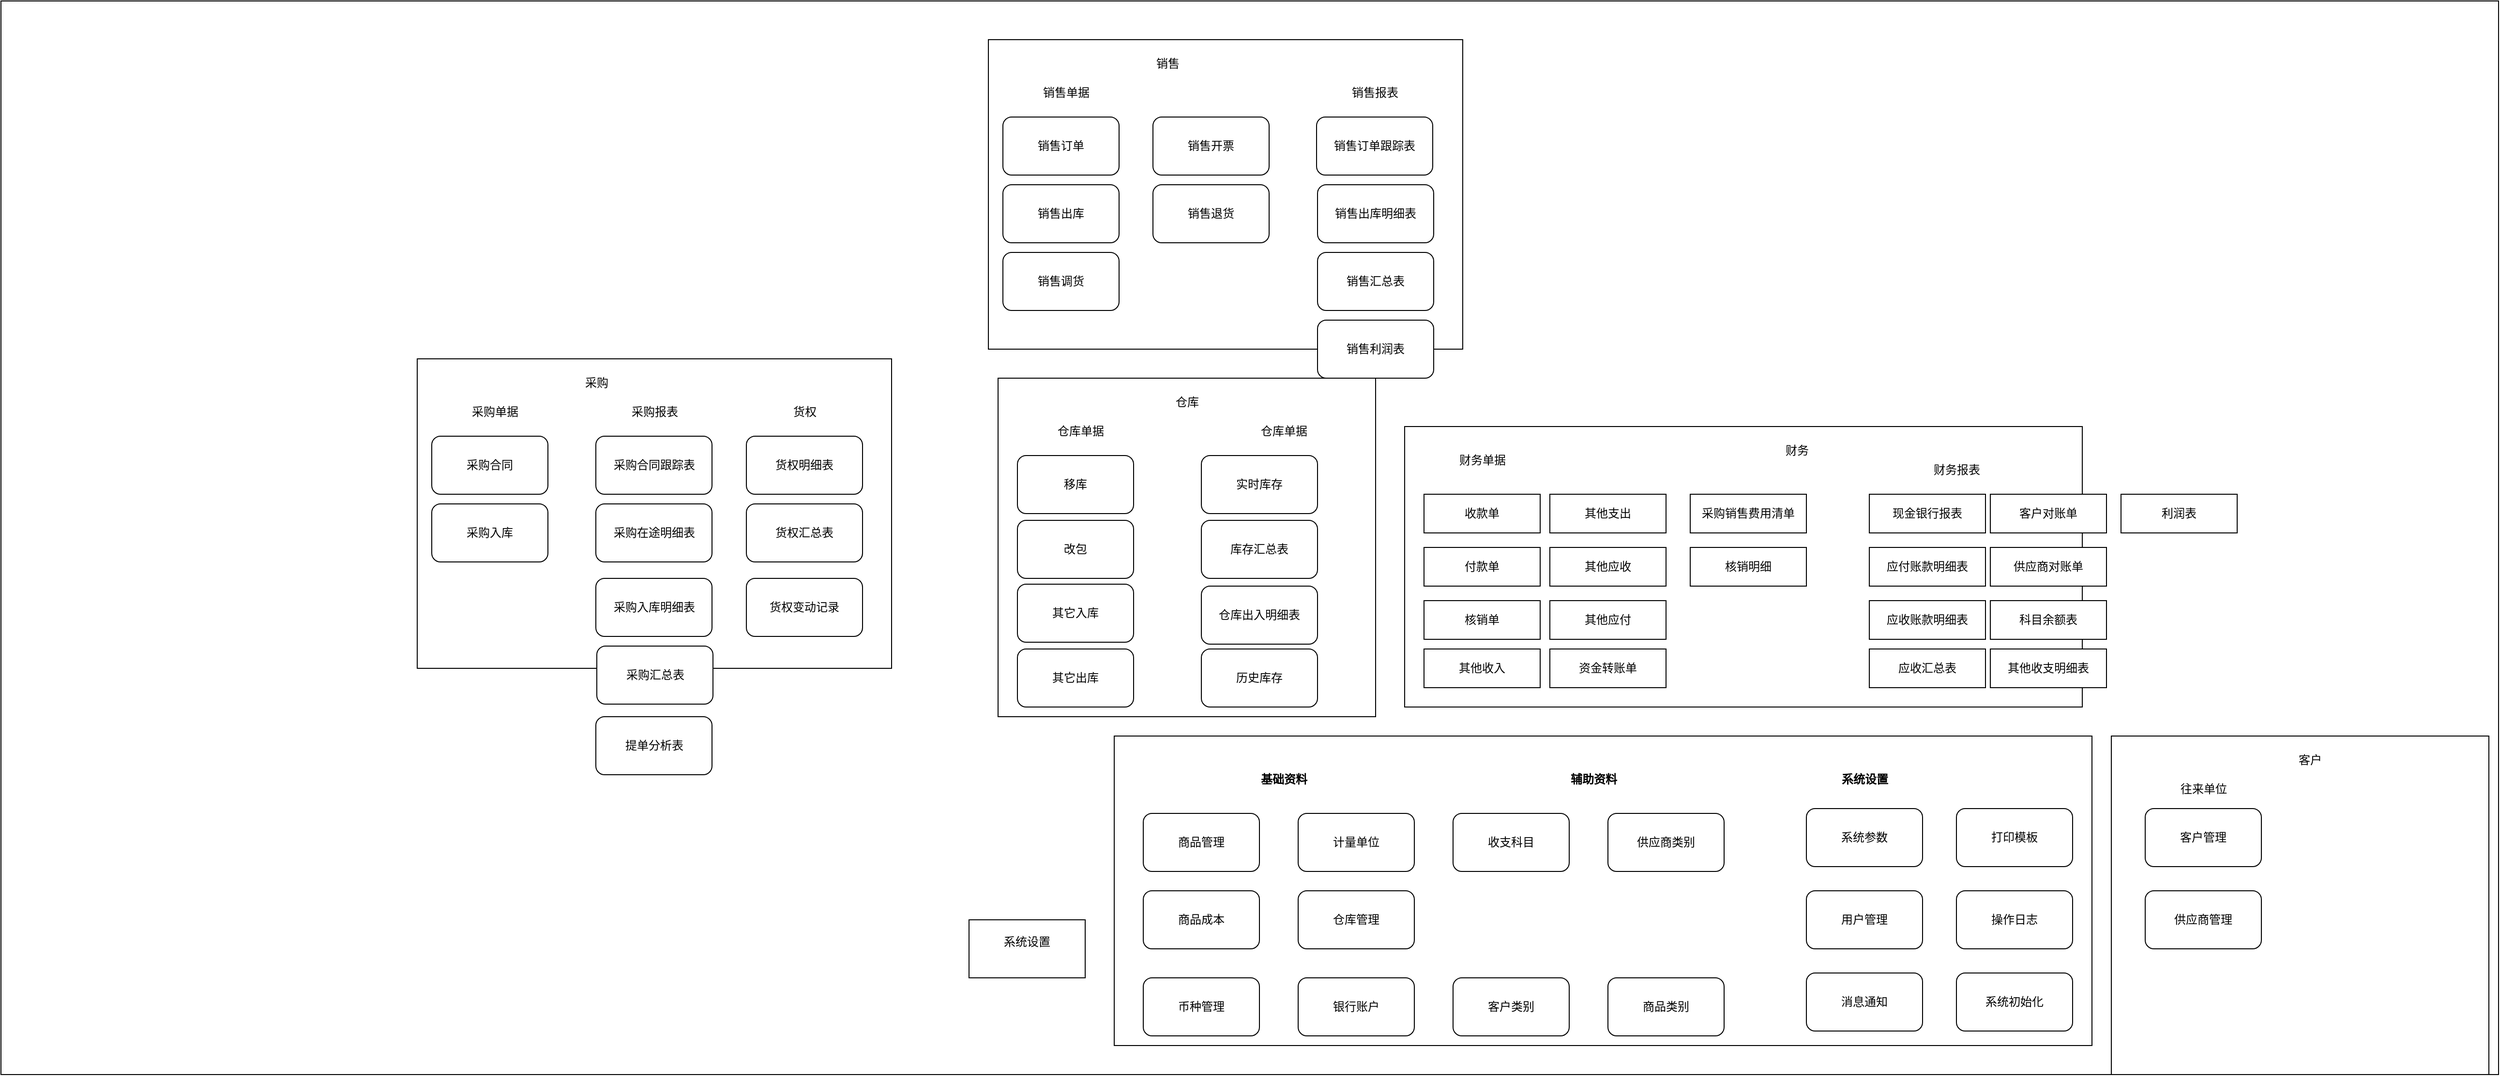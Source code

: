 <mxfile version="26.2.13" pages="4">
  <diagram name="千木云" id="wHDv9rp7FZ8JUFzZ9A1F">
    <mxGraphModel grid="1" page="1" gridSize="10" guides="1" tooltips="1" connect="1" arrows="1" fold="1" pageScale="1" pageWidth="827" pageHeight="1169" math="0" shadow="0">
      <root>
        <mxCell id="0" />
        <mxCell id="1" parent="0" />
        <mxCell id="VUiVgUieG1cjbM8TsK12-1" value="" style="rounded=0;whiteSpace=wrap;html=1;" vertex="1" parent="1">
          <mxGeometry x="-970" y="-380" width="2580" height="1110" as="geometry" />
        </mxCell>
        <mxCell id="VUiVgUieG1cjbM8TsK12-2" value="" style="rounded=0;whiteSpace=wrap;html=1;" vertex="1" parent="1">
          <mxGeometry x="180" y="380" width="1010" height="320" as="geometry" />
        </mxCell>
        <mxCell id="VUiVgUieG1cjbM8TsK12-3" value="&#xa;&lt;span style=&quot;color: rgb(0, 0, 0); font-family: Helvetica; font-size: 12px; font-style: normal; font-variant-ligatures: normal; font-variant-caps: normal; font-weight: 400; letter-spacing: normal; orphans: 2; text-align: center; text-indent: 0px; text-transform: none; widows: 2; word-spacing: 0px; -webkit-text-stroke-width: 0px; white-space: normal; background-color: rgb(251, 251, 251); text-decoration-thickness: initial; text-decoration-style: initial; text-decoration-color: initial; display: inline !important; float: none;&quot;&gt;系统设置&lt;/span&gt;&#xa;&#xa;" style="rounded=0;whiteSpace=wrap;html=1;" vertex="1" parent="1">
          <mxGeometry x="30" y="570" width="120" height="60" as="geometry" />
        </mxCell>
        <mxCell id="VUiVgUieG1cjbM8TsK12-5" value="商品管理" style="rounded=1;whiteSpace=wrap;html=1;" vertex="1" parent="1">
          <mxGeometry x="210" y="460" width="120" height="60" as="geometry" />
        </mxCell>
        <mxCell id="VUiVgUieG1cjbM8TsK12-6" value="计量单位" style="rounded=1;whiteSpace=wrap;html=1;" vertex="1" parent="1">
          <mxGeometry x="370" y="460" width="120" height="60" as="geometry" />
        </mxCell>
        <mxCell id="VUiVgUieG1cjbM8TsK12-7" value="商品成本" style="rounded=1;whiteSpace=wrap;html=1;" vertex="1" parent="1">
          <mxGeometry x="210" y="540" width="120" height="60" as="geometry" />
        </mxCell>
        <mxCell id="VUiVgUieG1cjbM8TsK12-8" value="仓库管理" style="rounded=1;whiteSpace=wrap;html=1;" vertex="1" parent="1">
          <mxGeometry x="370" y="540" width="120" height="60" as="geometry" />
        </mxCell>
        <mxCell id="VUiVgUieG1cjbM8TsK12-9" value="币种管理" style="rounded=1;whiteSpace=wrap;html=1;" vertex="1" parent="1">
          <mxGeometry x="210" y="630" width="120" height="60" as="geometry" />
        </mxCell>
        <mxCell id="VUiVgUieG1cjbM8TsK12-10" value="银行账户" style="rounded=1;whiteSpace=wrap;html=1;" vertex="1" parent="1">
          <mxGeometry x="370" y="630" width="120" height="60" as="geometry" />
        </mxCell>
        <mxCell id="VUiVgUieG1cjbM8TsK12-11" value="基础资料" style="text;html=1;align=center;verticalAlign=middle;resizable=0;points=[];autosize=1;strokeColor=none;fillColor=none;fontStyle=1" vertex="1" parent="1">
          <mxGeometry x="320" y="410" width="70" height="30" as="geometry" />
        </mxCell>
        <mxCell id="VUiVgUieG1cjbM8TsK12-12" value="辅助资料" style="text;html=1;align=center;verticalAlign=middle;resizable=0;points=[];autosize=1;strokeColor=none;fillColor=none;fontStyle=1" vertex="1" parent="1">
          <mxGeometry x="640" y="410" width="70" height="30" as="geometry" />
        </mxCell>
        <mxCell id="VUiVgUieG1cjbM8TsK12-13" value="收支科目" style="rounded=1;whiteSpace=wrap;html=1;" vertex="1" parent="1">
          <mxGeometry x="530" y="460" width="120" height="60" as="geometry" />
        </mxCell>
        <mxCell id="VUiVgUieG1cjbM8TsK12-14" value="供应商类别" style="rounded=1;whiteSpace=wrap;html=1;" vertex="1" parent="1">
          <mxGeometry x="690" y="460" width="120" height="60" as="geometry" />
        </mxCell>
        <mxCell id="VUiVgUieG1cjbM8TsK12-15" value="商品类别" style="rounded=1;whiteSpace=wrap;html=1;" vertex="1" parent="1">
          <mxGeometry x="690" y="630" width="120" height="60" as="geometry" />
        </mxCell>
        <mxCell id="VUiVgUieG1cjbM8TsK12-17" value="客户类别" style="rounded=1;whiteSpace=wrap;html=1;" vertex="1" parent="1">
          <mxGeometry x="530" y="630" width="120" height="60" as="geometry" />
        </mxCell>
        <mxCell id="VUiVgUieG1cjbM8TsK12-19" value="系统设置" style="text;html=1;align=center;verticalAlign=middle;resizable=0;points=[];autosize=1;strokeColor=none;fillColor=none;fontStyle=1" vertex="1" parent="1">
          <mxGeometry x="920" y="410" width="70" height="30" as="geometry" />
        </mxCell>
        <mxCell id="VUiVgUieG1cjbM8TsK12-20" value="系统参数" style="rounded=1;whiteSpace=wrap;html=1;" vertex="1" parent="1">
          <mxGeometry x="895" y="455" width="120" height="60" as="geometry" />
        </mxCell>
        <mxCell id="VUiVgUieG1cjbM8TsK12-21" value="消息通知" style="rounded=1;whiteSpace=wrap;html=1;" vertex="1" parent="1">
          <mxGeometry x="895" y="625" width="120" height="60" as="geometry" />
        </mxCell>
        <mxCell id="VUiVgUieG1cjbM8TsK12-22" value="用户管理" style="rounded=1;whiteSpace=wrap;html=1;" vertex="1" parent="1">
          <mxGeometry x="895" y="540" width="120" height="60" as="geometry" />
        </mxCell>
        <mxCell id="VUiVgUieG1cjbM8TsK12-23" value="打印模板" style="rounded=1;whiteSpace=wrap;html=1;" vertex="1" parent="1">
          <mxGeometry x="1050" y="455" width="120" height="60" as="geometry" />
        </mxCell>
        <mxCell id="VUiVgUieG1cjbM8TsK12-24" value="操作日志" style="rounded=1;whiteSpace=wrap;html=1;" vertex="1" parent="1">
          <mxGeometry x="1050" y="540" width="120" height="60" as="geometry" />
        </mxCell>
        <mxCell id="VUiVgUieG1cjbM8TsK12-25" value="系统初始化" style="rounded=1;whiteSpace=wrap;html=1;" vertex="1" parent="1">
          <mxGeometry x="1050" y="625" width="120" height="60" as="geometry" />
        </mxCell>
        <mxCell id="VUiVgUieG1cjbM8TsK12-27" value="" style="rounded=0;whiteSpace=wrap;html=1;" vertex="1" parent="1">
          <mxGeometry x="480" y="60" width="700" height="290" as="geometry" />
        </mxCell>
        <mxCell id="VUiVgUieG1cjbM8TsK12-28" value="财务" style="text;html=1;align=center;verticalAlign=middle;resizable=0;points=[];autosize=1;strokeColor=none;fillColor=none;" vertex="1" parent="1">
          <mxGeometry x="860" y="70" width="50" height="30" as="geometry" />
        </mxCell>
        <mxCell id="VUiVgUieG1cjbM8TsK12-29" value="收款单" style="rounded=0;whiteSpace=wrap;html=1;" vertex="1" parent="1">
          <mxGeometry x="500" y="130" width="120" height="40" as="geometry" />
        </mxCell>
        <mxCell id="VUiVgUieG1cjbM8TsK12-30" value="财务单据" style="text;html=1;align=center;verticalAlign=middle;resizable=0;points=[];autosize=1;strokeColor=none;fillColor=none;" vertex="1" parent="1">
          <mxGeometry x="525" y="80" width="70" height="30" as="geometry" />
        </mxCell>
        <mxCell id="VUiVgUieG1cjbM8TsK12-31" value="付款单" style="rounded=0;whiteSpace=wrap;html=1;" vertex="1" parent="1">
          <mxGeometry x="500" y="185" width="120" height="40" as="geometry" />
        </mxCell>
        <mxCell id="VUiVgUieG1cjbM8TsK12-32" value="核销单" style="rounded=0;whiteSpace=wrap;html=1;" vertex="1" parent="1">
          <mxGeometry x="500" y="240" width="120" height="40" as="geometry" />
        </mxCell>
        <mxCell id="VUiVgUieG1cjbM8TsK12-33" value="其他收入" style="rounded=0;whiteSpace=wrap;html=1;" vertex="1" parent="1">
          <mxGeometry x="500" y="290" width="120" height="40" as="geometry" />
        </mxCell>
        <mxCell id="VUiVgUieG1cjbM8TsK12-34" value="其他支出" style="rounded=0;whiteSpace=wrap;html=1;" vertex="1" parent="1">
          <mxGeometry x="630" y="130" width="120" height="40" as="geometry" />
        </mxCell>
        <mxCell id="VUiVgUieG1cjbM8TsK12-35" value="其他应收" style="rounded=0;whiteSpace=wrap;html=1;" vertex="1" parent="1">
          <mxGeometry x="630" y="185" width="120" height="40" as="geometry" />
        </mxCell>
        <mxCell id="VUiVgUieG1cjbM8TsK12-36" value="其他应付" style="rounded=0;whiteSpace=wrap;html=1;" vertex="1" parent="1">
          <mxGeometry x="630" y="240" width="120" height="40" as="geometry" />
        </mxCell>
        <mxCell id="VUiVgUieG1cjbM8TsK12-37" value="资金转账单" style="rounded=0;whiteSpace=wrap;html=1;" vertex="1" parent="1">
          <mxGeometry x="630" y="290" width="120" height="40" as="geometry" />
        </mxCell>
        <mxCell id="VUiVgUieG1cjbM8TsK12-38" value="采购销售费用清单" style="rounded=0;whiteSpace=wrap;html=1;" vertex="1" parent="1">
          <mxGeometry x="775" y="130" width="120" height="40" as="geometry" />
        </mxCell>
        <mxCell id="VUiVgUieG1cjbM8TsK12-39" value="核销明细" style="rounded=0;whiteSpace=wrap;html=1;" vertex="1" parent="1">
          <mxGeometry x="775" y="185" width="120" height="40" as="geometry" />
        </mxCell>
        <mxCell id="VUiVgUieG1cjbM8TsK12-40" value="财务报表" style="text;html=1;align=center;verticalAlign=middle;resizable=0;points=[];autosize=1;strokeColor=none;fillColor=none;" vertex="1" parent="1">
          <mxGeometry x="1015" y="90" width="70" height="30" as="geometry" />
        </mxCell>
        <mxCell id="VUiVgUieG1cjbM8TsK12-41" value="现金银行报表" style="rounded=0;whiteSpace=wrap;html=1;" vertex="1" parent="1">
          <mxGeometry x="960" y="130" width="120" height="40" as="geometry" />
        </mxCell>
        <mxCell id="VUiVgUieG1cjbM8TsK12-42" value="应付账款明细表" style="rounded=0;whiteSpace=wrap;html=1;" vertex="1" parent="1">
          <mxGeometry x="960" y="185" width="120" height="40" as="geometry" />
        </mxCell>
        <mxCell id="VUiVgUieG1cjbM8TsK12-43" value="应收账款明细表" style="rounded=0;whiteSpace=wrap;html=1;" vertex="1" parent="1">
          <mxGeometry x="960" y="240" width="120" height="40" as="geometry" />
        </mxCell>
        <mxCell id="VUiVgUieG1cjbM8TsK12-44" value="应收汇总表" style="rounded=0;whiteSpace=wrap;html=1;" vertex="1" parent="1">
          <mxGeometry x="960" y="290" width="120" height="40" as="geometry" />
        </mxCell>
        <mxCell id="VUiVgUieG1cjbM8TsK12-45" value="客户对账单" style="rounded=0;whiteSpace=wrap;html=1;" vertex="1" parent="1">
          <mxGeometry x="1085" y="130" width="120" height="40" as="geometry" />
        </mxCell>
        <mxCell id="VUiVgUieG1cjbM8TsK12-46" value="供应商对账单" style="rounded=0;whiteSpace=wrap;html=1;" vertex="1" parent="1">
          <mxGeometry x="1085" y="185" width="120" height="40" as="geometry" />
        </mxCell>
        <mxCell id="VUiVgUieG1cjbM8TsK12-47" value="科目余额表" style="rounded=0;whiteSpace=wrap;html=1;" vertex="1" parent="1">
          <mxGeometry x="1085" y="240" width="120" height="40" as="geometry" />
        </mxCell>
        <mxCell id="VUiVgUieG1cjbM8TsK12-48" value="其他收支明细表" style="rounded=0;whiteSpace=wrap;html=1;" vertex="1" parent="1">
          <mxGeometry x="1085" y="290" width="120" height="40" as="geometry" />
        </mxCell>
        <mxCell id="VUiVgUieG1cjbM8TsK12-49" value="利润表" style="rounded=0;whiteSpace=wrap;html=1;" vertex="1" parent="1">
          <mxGeometry x="1220" y="130" width="120" height="40" as="geometry" />
        </mxCell>
        <mxCell id="VUiVgUieG1cjbM8TsK12-50" value="" style="rounded=0;whiteSpace=wrap;html=1;" vertex="1" parent="1">
          <mxGeometry x="60" y="10" width="390" height="350" as="geometry" />
        </mxCell>
        <mxCell id="VUiVgUieG1cjbM8TsK12-51" value="仓库" style="text;html=1;align=center;verticalAlign=middle;resizable=0;points=[];autosize=1;strokeColor=none;fillColor=none;" vertex="1" parent="1">
          <mxGeometry x="230" y="20" width="50" height="30" as="geometry" />
        </mxCell>
        <mxCell id="VUiVgUieG1cjbM8TsK12-52" value="移库" style="rounded=1;whiteSpace=wrap;html=1;" vertex="1" parent="1">
          <mxGeometry x="80" y="90" width="120" height="60" as="geometry" />
        </mxCell>
        <mxCell id="VUiVgUieG1cjbM8TsK12-53" value="改包" style="rounded=1;whiteSpace=wrap;html=1;" vertex="1" parent="1">
          <mxGeometry x="80" y="157" width="120" height="60" as="geometry" />
        </mxCell>
        <mxCell id="VUiVgUieG1cjbM8TsK12-54" value="其它入库" style="rounded=1;whiteSpace=wrap;html=1;" vertex="1" parent="1">
          <mxGeometry x="80" y="223" width="120" height="60" as="geometry" />
        </mxCell>
        <mxCell id="VUiVgUieG1cjbM8TsK12-55" value="其它出库" style="rounded=1;whiteSpace=wrap;html=1;" vertex="1" parent="1">
          <mxGeometry x="80" y="290" width="120" height="60" as="geometry" />
        </mxCell>
        <mxCell id="VUiVgUieG1cjbM8TsK12-56" value="仓库单据" style="text;html=1;align=center;verticalAlign=middle;resizable=0;points=[];autosize=1;strokeColor=none;fillColor=none;" vertex="1" parent="1">
          <mxGeometry x="110" y="50" width="70" height="30" as="geometry" />
        </mxCell>
        <mxCell id="VUiVgUieG1cjbM8TsK12-57" value="仓库单据" style="text;html=1;align=center;verticalAlign=middle;resizable=0;points=[];autosize=1;strokeColor=none;fillColor=none;" vertex="1" parent="1">
          <mxGeometry x="320" y="50" width="70" height="30" as="geometry" />
        </mxCell>
        <mxCell id="VUiVgUieG1cjbM8TsK12-58" value="实时库存" style="rounded=1;whiteSpace=wrap;html=1;" vertex="1" parent="1">
          <mxGeometry x="270" y="90" width="120" height="60" as="geometry" />
        </mxCell>
        <mxCell id="VUiVgUieG1cjbM8TsK12-59" value="库存汇总表" style="rounded=1;whiteSpace=wrap;html=1;" vertex="1" parent="1">
          <mxGeometry x="270" y="157" width="120" height="60" as="geometry" />
        </mxCell>
        <mxCell id="VUiVgUieG1cjbM8TsK12-60" value="仓库出入明细表" style="rounded=1;whiteSpace=wrap;html=1;" vertex="1" parent="1">
          <mxGeometry x="270" y="225" width="120" height="60" as="geometry" />
        </mxCell>
        <mxCell id="VUiVgUieG1cjbM8TsK12-61" value="历史库存" style="rounded=1;whiteSpace=wrap;html=1;" vertex="1" parent="1">
          <mxGeometry x="270" y="290" width="120" height="60" as="geometry" />
        </mxCell>
        <mxCell id="VUiVgUieG1cjbM8TsK12-62" value="" style="rounded=0;whiteSpace=wrap;html=1;" vertex="1" parent="1">
          <mxGeometry x="50" y="-340" width="490" height="320" as="geometry" />
        </mxCell>
        <mxCell id="VUiVgUieG1cjbM8TsK12-63" value="销售" style="text;html=1;align=center;verticalAlign=middle;resizable=0;points=[];autosize=1;strokeColor=none;fillColor=none;" vertex="1" parent="1">
          <mxGeometry x="210" y="-330" width="50" height="30" as="geometry" />
        </mxCell>
        <mxCell id="VUiVgUieG1cjbM8TsK12-64" value="销售订单" style="rounded=1;whiteSpace=wrap;html=1;" vertex="1" parent="1">
          <mxGeometry x="65" y="-260" width="120" height="60" as="geometry" />
        </mxCell>
        <mxCell id="VUiVgUieG1cjbM8TsK12-65" value="销售单据" style="text;html=1;align=center;verticalAlign=middle;resizable=0;points=[];autosize=1;strokeColor=none;fillColor=none;" vertex="1" parent="1">
          <mxGeometry x="95" y="-300" width="70" height="30" as="geometry" />
        </mxCell>
        <mxCell id="VUiVgUieG1cjbM8TsK12-66" value="销售出库" style="rounded=1;whiteSpace=wrap;html=1;" vertex="1" parent="1">
          <mxGeometry x="65" y="-190" width="120" height="60" as="geometry" />
        </mxCell>
        <mxCell id="VUiVgUieG1cjbM8TsK12-67" value="销售调货" style="rounded=1;whiteSpace=wrap;html=1;" vertex="1" parent="1">
          <mxGeometry x="65" y="-120" width="120" height="60" as="geometry" />
        </mxCell>
        <mxCell id="VUiVgUieG1cjbM8TsK12-68" value="销售开票" style="rounded=1;whiteSpace=wrap;html=1;" vertex="1" parent="1">
          <mxGeometry x="220" y="-260" width="120" height="60" as="geometry" />
        </mxCell>
        <mxCell id="VUiVgUieG1cjbM8TsK12-69" value="销售退货" style="rounded=1;whiteSpace=wrap;html=1;" vertex="1" parent="1">
          <mxGeometry x="220" y="-190" width="120" height="60" as="geometry" />
        </mxCell>
        <mxCell id="VUiVgUieG1cjbM8TsK12-70" value="销售报表" style="text;html=1;align=center;verticalAlign=middle;resizable=0;points=[];autosize=1;strokeColor=none;fillColor=none;" vertex="1" parent="1">
          <mxGeometry x="414" y="-300" width="70" height="30" as="geometry" />
        </mxCell>
        <mxCell id="VUiVgUieG1cjbM8TsK12-71" value="销售订单跟踪表" style="rounded=1;whiteSpace=wrap;html=1;" vertex="1" parent="1">
          <mxGeometry x="389" y="-260" width="120" height="60" as="geometry" />
        </mxCell>
        <mxCell id="VUiVgUieG1cjbM8TsK12-72" value="销售出库明细表" style="rounded=1;whiteSpace=wrap;html=1;" vertex="1" parent="1">
          <mxGeometry x="390" y="-190" width="120" height="60" as="geometry" />
        </mxCell>
        <mxCell id="VUiVgUieG1cjbM8TsK12-73" value="销售汇总表" style="rounded=1;whiteSpace=wrap;html=1;" vertex="1" parent="1">
          <mxGeometry x="390" y="-120" width="120" height="60" as="geometry" />
        </mxCell>
        <mxCell id="VUiVgUieG1cjbM8TsK12-74" value="销售利润表" style="rounded=1;whiteSpace=wrap;html=1;" vertex="1" parent="1">
          <mxGeometry x="390" y="-50" width="120" height="60" as="geometry" />
        </mxCell>
        <mxCell id="VUiVgUieG1cjbM8TsK12-75" value="" style="rounded=0;whiteSpace=wrap;html=1;" vertex="1" parent="1">
          <mxGeometry x="-540" y="-10" width="490" height="320" as="geometry" />
        </mxCell>
        <mxCell id="VUiVgUieG1cjbM8TsK12-76" value="采购" style="text;html=1;align=center;verticalAlign=middle;resizable=0;points=[];autosize=1;strokeColor=none;fillColor=none;" vertex="1" parent="1">
          <mxGeometry x="-380" width="50" height="30" as="geometry" />
        </mxCell>
        <mxCell id="VUiVgUieG1cjbM8TsK12-77" value="采购合同" style="rounded=1;whiteSpace=wrap;html=1;" vertex="1" parent="1">
          <mxGeometry x="-525" y="70" width="120" height="60" as="geometry" />
        </mxCell>
        <mxCell id="VUiVgUieG1cjbM8TsK12-78" value="采购单据" style="text;html=1;align=center;verticalAlign=middle;resizable=0;points=[];autosize=1;strokeColor=none;fillColor=none;" vertex="1" parent="1">
          <mxGeometry x="-495" y="30" width="70" height="30" as="geometry" />
        </mxCell>
        <mxCell id="VUiVgUieG1cjbM8TsK12-79" value="采购入库" style="rounded=1;whiteSpace=wrap;html=1;" vertex="1" parent="1">
          <mxGeometry x="-525" y="140" width="120" height="60" as="geometry" />
        </mxCell>
        <mxCell id="VUiVgUieG1cjbM8TsK12-82" value="采购合同跟踪表" style="rounded=1;whiteSpace=wrap;html=1;" vertex="1" parent="1">
          <mxGeometry x="-355.5" y="70" width="120" height="60" as="geometry" />
        </mxCell>
        <mxCell id="VUiVgUieG1cjbM8TsK12-83" value="采购报表" style="text;html=1;align=center;verticalAlign=middle;resizable=0;points=[];autosize=1;strokeColor=none;fillColor=none;" vertex="1" parent="1">
          <mxGeometry x="-330.5" y="30" width="70" height="30" as="geometry" />
        </mxCell>
        <mxCell id="VUiVgUieG1cjbM8TsK12-84" value="采购入库明细表" style="rounded=1;whiteSpace=wrap;html=1;" vertex="1" parent="1">
          <mxGeometry x="-355.5" y="217" width="120" height="60" as="geometry" />
        </mxCell>
        <mxCell id="VUiVgUieG1cjbM8TsK12-85" value="采购汇总表" style="rounded=1;whiteSpace=wrap;html=1;" vertex="1" parent="1">
          <mxGeometry x="-354.5" y="287" width="120" height="60" as="geometry" />
        </mxCell>
        <mxCell id="VUiVgUieG1cjbM8TsK12-86" value="货权明细表" style="rounded=1;whiteSpace=wrap;html=1;" vertex="1" parent="1">
          <mxGeometry x="-200" y="70" width="120" height="60" as="geometry" />
        </mxCell>
        <mxCell id="VUiVgUieG1cjbM8TsK12-87" value="货权汇总表" style="rounded=1;whiteSpace=wrap;html=1;" vertex="1" parent="1">
          <mxGeometry x="-200" y="140" width="120" height="60" as="geometry" />
        </mxCell>
        <mxCell id="VUiVgUieG1cjbM8TsK12-88" value="采购在途明细表" style="rounded=1;whiteSpace=wrap;html=1;" vertex="1" parent="1">
          <mxGeometry x="-355.5" y="140" width="120" height="60" as="geometry" />
        </mxCell>
        <mxCell id="VUiVgUieG1cjbM8TsK12-89" value="提单分析表" style="rounded=1;whiteSpace=wrap;html=1;" vertex="1" parent="1">
          <mxGeometry x="-355.5" y="360" width="120" height="60" as="geometry" />
        </mxCell>
        <mxCell id="VUiVgUieG1cjbM8TsK12-90" value="货权" style="text;html=1;align=center;verticalAlign=middle;resizable=0;points=[];autosize=1;strokeColor=none;fillColor=none;" vertex="1" parent="1">
          <mxGeometry x="-165" y="30" width="50" height="30" as="geometry" />
        </mxCell>
        <mxCell id="VUiVgUieG1cjbM8TsK12-91" value="货权变动记录" style="rounded=1;whiteSpace=wrap;html=1;" vertex="1" parent="1">
          <mxGeometry x="-200" y="217" width="120" height="60" as="geometry" />
        </mxCell>
        <mxCell id="VUiVgUieG1cjbM8TsK12-94" value="" style="rounded=0;whiteSpace=wrap;html=1;" vertex="1" parent="1">
          <mxGeometry x="1210" y="380" width="390" height="350" as="geometry" />
        </mxCell>
        <mxCell id="VUiVgUieG1cjbM8TsK12-95" value="客户" style="text;html=1;align=center;verticalAlign=middle;resizable=0;points=[];autosize=1;strokeColor=none;fillColor=none;" vertex="1" parent="1">
          <mxGeometry x="1390" y="390" width="50" height="30" as="geometry" />
        </mxCell>
        <mxCell id="VUiVgUieG1cjbM8TsK12-96" value="往来单位" style="text;html=1;align=center;verticalAlign=middle;resizable=0;points=[];autosize=1;strokeColor=none;fillColor=none;" vertex="1" parent="1">
          <mxGeometry x="1270" y="420" width="70" height="30" as="geometry" />
        </mxCell>
        <mxCell id="VUiVgUieG1cjbM8TsK12-97" value="客户管理" style="rounded=1;whiteSpace=wrap;html=1;" vertex="1" parent="1">
          <mxGeometry x="1245" y="455" width="120" height="60" as="geometry" />
        </mxCell>
        <mxCell id="VUiVgUieG1cjbM8TsK12-98" value="供应商管理" style="rounded=1;whiteSpace=wrap;html=1;" vertex="1" parent="1">
          <mxGeometry x="1245" y="540" width="120" height="60" as="geometry" />
        </mxCell>
      </root>
    </mxGraphModel>
  </diagram>
  <diagram id="kZWPxq93P2CnzDWS9hyu" name="(找钢)胖猫云">
    <mxGraphModel grid="1" page="1" gridSize="10" guides="1" tooltips="1" connect="1" arrows="1" fold="1" pageScale="1" pageWidth="827" pageHeight="1169" math="0" shadow="0">
      <root>
        <mxCell id="0" />
        <mxCell id="1" parent="0" />
        <mxCell id="Wmxgb2_9YOv8yohhHy33-1" value="" style="rounded=0;whiteSpace=wrap;html=1;" vertex="1" parent="1">
          <mxGeometry x="60" y="740" width="2460" height="320" as="geometry" />
        </mxCell>
        <mxCell id="Wmxgb2_9YOv8yohhHy33-2" value="设置" style="text;html=1;align=center;verticalAlign=middle;resizable=0;points=[];autosize=1;strokeColor=none;fillColor=none;" vertex="1" parent="1">
          <mxGeometry x="90" y="795" width="50" height="30" as="geometry" />
        </mxCell>
        <mxCell id="Wmxgb2_9YOv8yohhHy33-3" value="本方公司" style="rounded=1;whiteSpace=wrap;html=1;" vertex="1" parent="1">
          <mxGeometry x="170" y="770" width="120" height="60" as="geometry" />
        </mxCell>
        <mxCell id="Wmxgb2_9YOv8yohhHy33-4" value="员工管理" style="rounded=1;whiteSpace=wrap;html=1;" vertex="1" parent="1">
          <mxGeometry x="170" y="850" width="120" height="60" as="geometry" />
        </mxCell>
        <mxCell id="Wmxgb2_9YOv8yohhHy33-5" value="组织机构" style="rounded=1;whiteSpace=wrap;html=1;" vertex="1" parent="1">
          <mxGeometry x="170" y="930" width="120" height="60" as="geometry" />
        </mxCell>
        <mxCell id="Wmxgb2_9YOv8yohhHy33-6" value="角色管理" style="rounded=1;whiteSpace=wrap;html=1;" vertex="1" parent="1">
          <mxGeometry x="170" y="1000" width="120" height="60" as="geometry" />
        </mxCell>
        <mxCell id="Wmxgb2_9YOv8yohhHy33-7" value="标志管理" style="rounded=1;whiteSpace=wrap;html=1;" vertex="1" parent="1">
          <mxGeometry x="320" y="770" width="120" height="60" as="geometry" />
        </mxCell>
        <mxCell id="Wmxgb2_9YOv8yohhHy33-8" value="印章管理" style="rounded=1;whiteSpace=wrap;html=1;" vertex="1" parent="1">
          <mxGeometry x="320" y="850" width="120" height="60" as="geometry" />
        </mxCell>
        <mxCell id="Wmxgb2_9YOv8yohhHy33-9" value="" style="rounded=0;whiteSpace=wrap;html=1;" vertex="1" parent="1">
          <mxGeometry x="90" y="90" width="820" height="370" as="geometry" />
        </mxCell>
        <mxCell id="Wmxgb2_9YOv8yohhHy33-10" value="资产" style="text;html=1;align=center;verticalAlign=middle;resizable=0;points=[];autosize=1;strokeColor=none;fillColor=none;" vertex="1" parent="1">
          <mxGeometry x="120" y="195" width="50" height="30" as="geometry" />
        </mxCell>
        <mxCell id="Wmxgb2_9YOv8yohhHy33-11" value="采购余额" style="rounded=1;whiteSpace=wrap;html=1;" vertex="1" parent="1">
          <mxGeometry x="190" y="165" width="120" height="60" as="geometry" />
        </mxCell>
        <mxCell id="Wmxgb2_9YOv8yohhHy33-12" value="销售余额" style="rounded=1;whiteSpace=wrap;html=1;" vertex="1" parent="1">
          <mxGeometry x="190" y="240" width="120" height="60" as="geometry" />
        </mxCell>
        <mxCell id="Wmxgb2_9YOv8yohhHy33-13" value="采销余额汇总" style="rounded=1;whiteSpace=wrap;html=1;" vertex="1" parent="1">
          <mxGeometry x="190" y="320" width="120" height="60" as="geometry" />
        </mxCell>
        <mxCell id="Wmxgb2_9YOv8yohhHy33-14" value="其他付款余额" style="rounded=1;whiteSpace=wrap;html=1;" vertex="1" parent="1">
          <mxGeometry x="190" y="390" width="120" height="60" as="geometry" />
        </mxCell>
        <mxCell id="Wmxgb2_9YOv8yohhHy33-15" value="其他收款余额" style="rounded=1;whiteSpace=wrap;html=1;" vertex="1" parent="1">
          <mxGeometry x="330" y="165" width="120" height="60" as="geometry" />
        </mxCell>
        <mxCell id="Wmxgb2_9YOv8yohhHy33-16" value="待付款单据" style="rounded=1;whiteSpace=wrap;html=1;" vertex="1" parent="1">
          <mxGeometry x="520" y="165" width="120" height="60" as="geometry" />
        </mxCell>
        <mxCell id="Wmxgb2_9YOv8yohhHy33-17" value="付款单" style="rounded=1;whiteSpace=wrap;html=1;" vertex="1" parent="1">
          <mxGeometry x="520" y="240" width="120" height="60" as="geometry" />
        </mxCell>
        <mxCell id="Wmxgb2_9YOv8yohhHy33-18" value="待收款单据" style="rounded=1;whiteSpace=wrap;html=1;" vertex="1" parent="1">
          <mxGeometry x="520" y="320" width="120" height="60" as="geometry" />
        </mxCell>
        <mxCell id="Wmxgb2_9YOv8yohhHy33-19" value="收款单" style="rounded=1;whiteSpace=wrap;html=1;" vertex="1" parent="1">
          <mxGeometry x="520" y="390" width="120" height="60" as="geometry" />
        </mxCell>
        <mxCell id="Wmxgb2_9YOv8yohhHy33-20" value="收付款管理" style="text;html=1;align=center;verticalAlign=middle;resizable=0;points=[];autosize=1;strokeColor=none;fillColor=none;" vertex="1" parent="1">
          <mxGeometry x="550" y="130" width="80" height="30" as="geometry" />
        </mxCell>
        <mxCell id="Wmxgb2_9YOv8yohhHy33-21" value="余额管理" style="text;html=1;align=center;verticalAlign=middle;resizable=0;points=[];autosize=1;strokeColor=none;fillColor=none;" vertex="1" parent="1">
          <mxGeometry x="275" y="120" width="70" height="30" as="geometry" />
        </mxCell>
        <mxCell id="Wmxgb2_9YOv8yohhHy33-22" value="其他业务单" style="text;html=1;align=center;verticalAlign=middle;resizable=0;points=[];autosize=1;strokeColor=none;fillColor=none;" vertex="1" parent="1">
          <mxGeometry x="765" y="130" width="80" height="30" as="geometry" />
        </mxCell>
        <mxCell id="Wmxgb2_9YOv8yohhHy33-23" value="" style="rounded=0;whiteSpace=wrap;html=1;" vertex="1" parent="1">
          <mxGeometry x="1010" y="100" width="860" height="370" as="geometry" />
        </mxCell>
        <mxCell id="Wmxgb2_9YOv8yohhHy33-24" value="库存" style="text;html=1;align=center;verticalAlign=middle;resizable=0;points=[];autosize=1;strokeColor=none;fillColor=none;" vertex="1" parent="1">
          <mxGeometry x="1040" y="205" width="50" height="30" as="geometry" />
        </mxCell>
        <mxCell id="Wmxgb2_9YOv8yohhHy33-25" value="库存分析" style="rounded=1;whiteSpace=wrap;html=1;" vertex="1" parent="1">
          <mxGeometry x="1110" y="175" width="120" height="60" as="geometry" />
        </mxCell>
        <mxCell id="Wmxgb2_9YOv8yohhHy33-30" value="库存调整" style="rounded=1;whiteSpace=wrap;html=1;" vertex="1" parent="1">
          <mxGeometry x="1440" y="175" width="120" height="60" as="geometry" />
        </mxCell>
        <mxCell id="Wmxgb2_9YOv8yohhHy33-31" value="库存调拨" style="rounded=1;whiteSpace=wrap;html=1;" vertex="1" parent="1">
          <mxGeometry x="1440" y="250" width="120" height="60" as="geometry" />
        </mxCell>
        <mxCell id="Wmxgb2_9YOv8yohhHy33-32" value="库存预警" style="rounded=1;whiteSpace=wrap;html=1;" vertex="1" parent="1">
          <mxGeometry x="1590" y="170" width="120" height="60" as="geometry" />
        </mxCell>
        <mxCell id="Wmxgb2_9YOv8yohhHy33-33" value="仓库设置" style="rounded=1;whiteSpace=wrap;html=1;" vertex="1" parent="1">
          <mxGeometry x="1740" y="170" width="120" height="60" as="geometry" />
        </mxCell>
        <mxCell id="Wmxgb2_9YOv8yohhHy33-34" value="库存管理" style="text;html=1;align=center;verticalAlign=middle;resizable=0;points=[];autosize=1;strokeColor=none;fillColor=none;" vertex="1" parent="1">
          <mxGeometry x="1475" y="140" width="70" height="30" as="geometry" />
        </mxCell>
        <mxCell id="Wmxgb2_9YOv8yohhHy33-35" value="库存统计" style="text;html=1;align=center;verticalAlign=middle;resizable=0;points=[];autosize=1;strokeColor=none;fillColor=none;" vertex="1" parent="1">
          <mxGeometry x="1270" y="130" width="70" height="30" as="geometry" />
        </mxCell>
        <mxCell id="Wmxgb2_9YOv8yohhHy33-37" value="库存查询" style="rounded=1;whiteSpace=wrap;html=1;" vertex="1" parent="1">
          <mxGeometry x="1245" y="175" width="120" height="60" as="geometry" />
        </mxCell>
        <mxCell id="Wmxgb2_9YOv8yohhHy33-38" value="批次库存" style="rounded=1;whiteSpace=wrap;html=1;" vertex="1" parent="1">
          <mxGeometry x="1245" y="250" width="120" height="60" as="geometry" />
        </mxCell>
        <mxCell id="Wmxgb2_9YOv8yohhHy33-39" value="库存流水" style="rounded=1;whiteSpace=wrap;html=1;" vertex="1" parent="1">
          <mxGeometry x="1245" y="330" width="120" height="60" as="geometry" />
        </mxCell>
        <mxCell id="Wmxgb2_9YOv8yohhHy33-40" value="进销存查询" style="rounded=1;whiteSpace=wrap;html=1;" vertex="1" parent="1">
          <mxGeometry x="1245" y="400" width="120" height="60" as="geometry" />
        </mxCell>
        <mxCell id="Wmxgb2_9YOv8yohhHy33-41" value="" style="rounded=0;whiteSpace=wrap;html=1;" vertex="1" parent="1">
          <mxGeometry x="80" y="-520" width="1200" height="370" as="geometry" />
        </mxCell>
        <mxCell id="Wmxgb2_9YOv8yohhHy33-42" value="数据" style="text;html=1;align=center;verticalAlign=middle;resizable=0;points=[];autosize=1;strokeColor=none;fillColor=none;" vertex="1" parent="1">
          <mxGeometry x="110" y="-415" width="50" height="30" as="geometry" />
        </mxCell>
        <mxCell id="Wmxgb2_9YOv8yohhHy33-43" value="数据概况" style="rounded=1;whiteSpace=wrap;html=1;" vertex="1" parent="1">
          <mxGeometry x="180" y="-445" width="120" height="60" as="geometry" />
        </mxCell>
        <mxCell id="Wmxgb2_9YOv8yohhHy33-44" value="财务报表" style="rounded=1;whiteSpace=wrap;html=1;" vertex="1" parent="1">
          <mxGeometry x="320" y="-365" width="120" height="60" as="geometry" />
        </mxCell>
        <mxCell id="Wmxgb2_9YOv8yohhHy33-47" value="经营报表" style="rounded=1;whiteSpace=wrap;html=1;" vertex="1" parent="1">
          <mxGeometry x="320" y="-445" width="120" height="60" as="geometry" />
        </mxCell>
        <mxCell id="Wmxgb2_9YOv8yohhHy33-48" value="采销往来明细报表" style="rounded=1;whiteSpace=wrap;html=1;" vertex="1" parent="1">
          <mxGeometry x="510" y="-445" width="120" height="60" as="geometry" />
        </mxCell>
        <mxCell id="Wmxgb2_9YOv8yohhHy33-49" value="采购汇总报表（采购协议）" style="rounded=1;whiteSpace=wrap;html=1;" vertex="1" parent="1">
          <mxGeometry x="510" y="-370" width="120" height="60" as="geometry" />
        </mxCell>
        <mxCell id="Wmxgb2_9YOv8yohhHy33-50" value="采购汇总报表（订单）" style="rounded=1;whiteSpace=wrap;html=1;" vertex="1" parent="1">
          <mxGeometry x="510" y="-290" width="120" height="60" as="geometry" />
        </mxCell>
        <mxCell id="Wmxgb2_9YOv8yohhHy33-51" value="采购汇总报表（商品）" style="rounded=1;whiteSpace=wrap;html=1;" vertex="1" parent="1">
          <mxGeometry x="510" y="-220" width="120" height="60" as="geometry" />
        </mxCell>
        <mxCell id="Wmxgb2_9YOv8yohhHy33-52" value="收付款管理" style="text;html=1;align=center;verticalAlign=middle;resizable=0;points=[];autosize=1;strokeColor=none;fillColor=none;" vertex="1" parent="1">
          <mxGeometry x="540" y="-480" width="80" height="30" as="geometry" />
        </mxCell>
        <mxCell id="Wmxgb2_9YOv8yohhHy33-53" value="数据报表" style="text;html=1;align=center;verticalAlign=middle;resizable=0;points=[];autosize=1;strokeColor=none;fillColor=none;" vertex="1" parent="1">
          <mxGeometry x="265" y="-490" width="70" height="30" as="geometry" />
        </mxCell>
        <mxCell id="Wmxgb2_9YOv8yohhHy33-54" value="往来结算报表" style="text;html=1;align=center;verticalAlign=middle;resizable=0;points=[];autosize=1;strokeColor=none;fillColor=none;" vertex="1" parent="1">
          <mxGeometry x="790" y="-480" width="100" height="30" as="geometry" />
        </mxCell>
        <mxCell id="Wmxgb2_9YOv8yohhHy33-55" value="采购往来明细报表" style="rounded=1;whiteSpace=wrap;html=1;" vertex="1" parent="1">
          <mxGeometry x="660" y="-445" width="120" height="60" as="geometry" />
        </mxCell>
        <mxCell id="Wmxgb2_9YOv8yohhHy33-56" value="采购汇总报表（供应商）" style="rounded=1;whiteSpace=wrap;html=1;" vertex="1" parent="1">
          <mxGeometry x="660" y="-370" width="120" height="60" as="geometry" />
        </mxCell>
        <mxCell id="Wmxgb2_9YOv8yohhHy33-57" value="应付账款汇总报表" style="rounded=1;whiteSpace=wrap;html=1;" vertex="1" parent="1">
          <mxGeometry x="810" y="-445" width="120" height="60" as="geometry" />
        </mxCell>
        <mxCell id="Wmxgb2_9YOv8yohhHy33-58" value="应收账款汇总报表" style="rounded=1;whiteSpace=wrap;html=1;" vertex="1" parent="1">
          <mxGeometry x="810" y="-370" width="120" height="60" as="geometry" />
        </mxCell>
      </root>
    </mxGraphModel>
  </diagram>
  <diagram id="ZHy_tsYcnCBhMe2iuFRe" name="第 3 页">
    <mxGraphModel dx="3880" dy="3204" grid="1" gridSize="10" guides="1" tooltips="1" connect="1" arrows="1" fold="1" page="1" pageScale="1" pageWidth="827" pageHeight="1169" math="0" shadow="0">
      <root>
        <mxCell id="0" />
        <mxCell id="1" parent="0" />
        <mxCell id="kjLwur-1zS9AVrY2SOme-1" value="" style="rounded=0;whiteSpace=wrap;html=1;strokeColor=#CCCCCC;shadow=1;" vertex="1" parent="1">
          <mxGeometry x="-680" y="-400" width="1590" height="1150" as="geometry" />
        </mxCell>
        <mxCell id="kjLwur-1zS9AVrY2SOme-2" value="" style="rounded=0;whiteSpace=wrap;html=1;fillColor=#dae8fc;strokeColor=#6c8ebf;" vertex="1" parent="1">
          <mxGeometry x="-640" y="465" width="1510" height="270" as="geometry" />
        </mxCell>
        <mxCell id="kjLwur-1zS9AVrY2SOme-92" value="业&lt;div&gt;务&lt;/div&gt;&lt;div&gt;资&lt;/div&gt;&lt;div&gt;源&lt;/div&gt;&lt;div&gt;中&lt;/div&gt;&lt;div&gt;心&lt;/div&gt;" style="text;whiteSpace=wrap;html=1;fontStyle=1;fontSize=16;" vertex="1" parent="1">
          <mxGeometry x="-620" y="540" width="35" height="130" as="geometry" />
        </mxCell>
        <mxCell id="kjLwur-1zS9AVrY2SOme-93" value="" style="rounded=0;whiteSpace=wrap;html=1;" vertex="1" parent="1">
          <mxGeometry x="-560" y="475" width="740" height="240" as="geometry" />
        </mxCell>
        <mxCell id="kjLwur-1zS9AVrY2SOme-94" value="基础资料" style="text;html=1;align=center;verticalAlign=middle;resizable=0;points=[];autosize=1;strokeColor=none;fillColor=none;fontStyle=1" vertex="1" parent="1">
          <mxGeometry x="-214" y="485" width="70" height="30" as="geometry" />
        </mxCell>
        <mxCell id="kjLwur-1zS9AVrY2SOme-95" value="商品管理" style="rounded=1;whiteSpace=wrap;html=1;fillColor=#dae8fc;strokeColor=#6c8ebf;" vertex="1" parent="1">
          <mxGeometry x="-239" y="637.5" width="120" height="60" as="geometry" />
        </mxCell>
        <mxCell id="kjLwur-1zS9AVrY2SOme-96" value="公司组织" style="rounded=1;whiteSpace=wrap;html=1;fillColor=#dae8fc;strokeColor=#6c8ebf;" vertex="1" parent="1">
          <mxGeometry x="-490" y="534" width="120" height="60" as="geometry" />
        </mxCell>
        <mxCell id="kjLwur-1zS9AVrY2SOme-97" value="&lt;b&gt;&lt;font style=&quot;color: rgb(255, 0, 0);&quot;&gt;仓库管理&lt;/font&gt;&lt;/b&gt;" style="rounded=1;whiteSpace=wrap;html=1;fillColor=#dae8fc;strokeColor=#6c8ebf;" vertex="1" parent="1">
          <mxGeometry x="12" y="643.75" width="120" height="60" as="geometry" />
        </mxCell>
        <mxCell id="kjLwur-1zS9AVrY2SOme-99" value="&lt;b&gt;&lt;font style=&quot;color: rgb(255, 0, 0);&quot;&gt;往来单位管理&lt;/font&gt;&lt;/b&gt;" style="rounded=1;whiteSpace=wrap;html=1;fillColor=#dae8fc;strokeColor=#6c8ebf;" vertex="1" parent="1">
          <mxGeometry x="-490" y="637.5" width="120" height="60" as="geometry" />
        </mxCell>
        <mxCell id="kjLwur-1zS9AVrY2SOme-101" value="" style="rounded=0;whiteSpace=wrap;html=1;" vertex="1" parent="1">
          <mxGeometry x="200" y="625" width="610" height="95" as="geometry" />
        </mxCell>
        <mxCell id="kjLwur-1zS9AVrY2SOme-102" value="辅助资料" style="text;html=1;align=center;verticalAlign=middle;resizable=0;points=[];autosize=1;strokeColor=none;fillColor=none;fontStyle=1" vertex="1" parent="1">
          <mxGeometry x="495" y="620" width="70" height="30" as="geometry" />
        </mxCell>
        <mxCell id="kjLwur-1zS9AVrY2SOme-103" value="计量单位" style="rounded=1;whiteSpace=wrap;html=1;fillColor=#dae8fc;strokeColor=#6c8ebf;" vertex="1" parent="1">
          <mxGeometry x="228" y="650" width="120" height="60" as="geometry" />
        </mxCell>
        <mxCell id="kjLwur-1zS9AVrY2SOme-104" value="&lt;b&gt;&lt;font style=&quot;color: rgb(255, 0, 0);&quot;&gt;币种汇率&lt;/font&gt;&lt;/b&gt;" style="rounded=1;whiteSpace=wrap;html=1;fillColor=#dae8fc;strokeColor=#6c8ebf;" vertex="1" parent="1">
          <mxGeometry x="676" y="650" width="120" height="60" as="geometry" />
        </mxCell>
        <mxCell id="kjLwur-1zS9AVrY2SOme-105" value="&lt;b&gt;&lt;font style=&quot;color: rgb(255, 0, 0);&quot;&gt;费用项目&lt;/font&gt;&lt;/b&gt;" style="rounded=1;whiteSpace=wrap;html=1;fillColor=#dae8fc;strokeColor=#6c8ebf;" vertex="1" parent="1">
          <mxGeometry x="480" y="650" width="120" height="60" as="geometry" />
        </mxCell>
        <mxCell id="kjLwur-1zS9AVrY2SOme-109" value="" style="rounded=0;whiteSpace=wrap;html=1;" vertex="1" parent="1">
          <mxGeometry x="200" y="475" width="610" height="135" as="geometry" />
        </mxCell>
        <mxCell id="kjLwur-1zS9AVrY2SOme-110" value="配置参数" style="text;html=1;align=center;verticalAlign=middle;resizable=0;points=[];autosize=1;strokeColor=none;fillColor=none;fontStyle=1" vertex="1" parent="1">
          <mxGeometry x="517" y="475" width="70" height="30" as="geometry" />
        </mxCell>
        <mxCell id="kjLwur-1zS9AVrY2SOme-111" value="&lt;b&gt;&lt;font style=&quot;color: rgb(255, 0, 0);&quot;&gt;进销存参数&lt;/font&gt;&lt;/b&gt;" style="rounded=1;whiteSpace=wrap;html=1;fillColor=#dae8fc;strokeColor=#6c8ebf;" vertex="1" parent="1">
          <mxGeometry x="480" y="505" width="120" height="42.5" as="geometry" />
        </mxCell>
        <mxCell id="kjLwur-1zS9AVrY2SOme-112" value="&lt;b&gt;&lt;font style=&quot;color: rgb(255, 0, 0);&quot;&gt;系统基础参数&lt;/font&gt;&lt;/b&gt;" style="rounded=1;whiteSpace=wrap;html=1;fillColor=#dae8fc;strokeColor=#6c8ebf;" vertex="1" parent="1">
          <mxGeometry x="228" y="505" width="120" height="42.5" as="geometry" />
        </mxCell>
        <mxCell id="kjLwur-1zS9AVrY2SOme-115" value="" style="rounded=0;whiteSpace=wrap;html=1;fillColor=#fff2cc;strokeColor=#d6b656;" vertex="1" parent="1">
          <mxGeometry x="-640" y="-130" width="730" height="540" as="geometry" />
        </mxCell>
        <mxCell id="kjLwur-1zS9AVrY2SOme-117" value="业&lt;div&gt;务&lt;/div&gt;&lt;div&gt;应&lt;/div&gt;&lt;div&gt;用&lt;/div&gt;" style="text;whiteSpace=wrap;html=1;fontStyle=1;fontSize=16;" vertex="1" parent="1">
          <mxGeometry x="-620" y="45" width="35" height="130" as="geometry" />
        </mxCell>
        <mxCell id="kjLwur-1zS9AVrY2SOme-118" value="" style="rounded=0;whiteSpace=wrap;html=1;" vertex="1" parent="1">
          <mxGeometry x="-563" y="-110" width="403" height="240" as="geometry" />
        </mxCell>
        <mxCell id="kjLwur-1zS9AVrY2SOme-119" value="采购管理" style="text;html=1;align=center;verticalAlign=middle;resizable=0;points=[];autosize=1;strokeColor=none;fillColor=none;fontStyle=1" vertex="1" parent="1">
          <mxGeometry x="-396.5" y="-108" width="70" height="30" as="geometry" />
        </mxCell>
        <mxCell id="kjLwur-1zS9AVrY2SOme-120" value="&lt;font style=&quot;color: rgb(255, 0, 0);&quot;&gt;采购订单&lt;/font&gt;" style="rounded=1;whiteSpace=wrap;html=1;fillColor=#fff2cc;strokeColor=#d6b656;fontStyle=1" vertex="1" parent="1">
          <mxGeometry x="-543" y="-72" width="103" height="60" as="geometry" />
        </mxCell>
        <mxCell id="kjLwur-1zS9AVrY2SOme-121" value="&lt;font style=&quot;color: rgb(255, 0, 0);&quot;&gt;采购协议&lt;/font&gt;" style="rounded=1;whiteSpace=wrap;html=1;fillColor=#fff2cc;strokeColor=#d6b656;fontStyle=1" vertex="1" parent="1">
          <mxGeometry x="-401.5" y="-69.5" width="103" height="60" as="geometry" />
        </mxCell>
        <mxCell id="kjLwur-1zS9AVrY2SOme-122" value="货运提单" style="rounded=1;whiteSpace=wrap;html=1;fillColor=#fff2cc;strokeColor=#d6b656;" vertex="1" parent="1">
          <mxGeometry x="-272.25" y="-69.5" width="100" height="60" as="geometry" />
        </mxCell>
        <mxCell id="kjLwur-1zS9AVrY2SOme-123" value="采购入库" style="rounded=1;whiteSpace=wrap;html=1;fillColor=#fff2cc;strokeColor=#d6b656;" vertex="1" parent="1">
          <mxGeometry x="-398.5" y="29.5" width="100" height="60" as="geometry" />
        </mxCell>
        <mxCell id="kjLwur-1zS9AVrY2SOme-130" value="" style="rounded=0;whiteSpace=wrap;html=1;" vertex="1" parent="1">
          <mxGeometry x="-150" y="-110" width="220" height="240" as="geometry" />
        </mxCell>
        <mxCell id="kjLwur-1zS9AVrY2SOme-131" value="合同管理" style="text;html=1;align=center;verticalAlign=middle;resizable=0;points=[];autosize=1;strokeColor=none;fillColor=none;fontStyle=1" vertex="1" parent="1">
          <mxGeometry x="-65" y="-108" width="70" height="30" as="geometry" />
        </mxCell>
        <mxCell id="kjLwur-1zS9AVrY2SOme-132" value="（背靠背）购销合同" style="rounded=1;whiteSpace=wrap;html=1;fillColor=#fff2cc;strokeColor=#d6b656;" vertex="1" parent="1">
          <mxGeometry x="-100" y="-66.5" width="120" height="60" as="geometry" />
        </mxCell>
        <mxCell id="kjLwur-1zS9AVrY2SOme-133" value="（背靠背）佣金合同" style="rounded=1;whiteSpace=wrap;html=1;fillColor=#fff2cc;strokeColor=#d6b656;" vertex="1" parent="1">
          <mxGeometry x="-100" y="37" width="120" height="60" as="geometry" />
        </mxCell>
        <mxCell id="kjLwur-1zS9AVrY2SOme-134" value="" style="rounded=0;whiteSpace=wrap;html=1;" vertex="1" parent="1">
          <mxGeometry x="-560" y="147" width="630" height="120" as="geometry" />
        </mxCell>
        <mxCell id="kjLwur-1zS9AVrY2SOme-135" value="销售管理" style="text;html=1;align=center;verticalAlign=middle;resizable=0;points=[];autosize=1;strokeColor=none;fillColor=none;fontStyle=1" vertex="1" parent="1">
          <mxGeometry x="-290" y="147" width="70" height="30" as="geometry" />
        </mxCell>
        <mxCell id="kjLwur-1zS9AVrY2SOme-136" value="销售订单" style="rounded=1;whiteSpace=wrap;html=1;fillColor=#fff2cc;strokeColor=#d6b656;" vertex="1" parent="1">
          <mxGeometry x="-550" y="187" width="120" height="60" as="geometry" />
        </mxCell>
        <mxCell id="kjLwur-1zS9AVrY2SOme-138" value="&lt;font style=&quot;color: rgb(255, 0, 0);&quot;&gt;采购退货&lt;/font&gt;" style="rounded=1;whiteSpace=wrap;html=1;fillColor=#fff2cc;strokeColor=#d6b656;fontStyle=1" vertex="1" parent="1">
          <mxGeometry x="-543" y="30" width="120" height="60" as="geometry" />
        </mxCell>
        <mxCell id="kjLwur-1zS9AVrY2SOme-139" value="&lt;b&gt;&lt;font style=&quot;color: rgb(255, 0, 0);&quot;&gt;销售退货&lt;/font&gt;&lt;/b&gt;" style="rounded=1;whiteSpace=wrap;html=1;fillColor=#fff2cc;strokeColor=#d6b656;" vertex="1" parent="1">
          <mxGeometry x="-90" y="187" width="120" height="60" as="geometry" />
        </mxCell>
        <mxCell id="kjLwur-1zS9AVrY2SOme-140" value="" style="rounded=0;whiteSpace=wrap;html=1;" vertex="1" parent="1">
          <mxGeometry x="-560" y="280" width="630" height="120" as="geometry" />
        </mxCell>
        <mxCell id="kjLwur-1zS9AVrY2SOme-141" value="仓库管理" style="text;html=1;align=center;verticalAlign=middle;resizable=0;points=[];autosize=1;strokeColor=none;fillColor=none;fontStyle=1" vertex="1" parent="1">
          <mxGeometry x="-290" y="280" width="70" height="30" as="geometry" />
        </mxCell>
        <mxCell id="kjLwur-1zS9AVrY2SOme-142" value="&lt;b&gt;&lt;font style=&quot;color: rgb(255, 0, 0);&quot;&gt;库存查询(实时/历史）&lt;/font&gt;&lt;/b&gt;" style="rounded=1;whiteSpace=wrap;html=1;fillColor=#fff2cc;strokeColor=#d6b656;" vertex="1" parent="1">
          <mxGeometry x="-550" y="310" width="120" height="60" as="geometry" />
        </mxCell>
        <mxCell id="kjLwur-1zS9AVrY2SOme-143" value="其他出入库" style="rounded=1;whiteSpace=wrap;html=1;fillColor=#fff2cc;strokeColor=#d6b656;" vertex="1" parent="1">
          <mxGeometry x="-390" y="310" width="120" height="60" as="geometry" />
        </mxCell>
        <mxCell id="kjLwur-1zS9AVrY2SOme-144" value="&lt;b&gt;&lt;font style=&quot;color: rgb(255, 0, 0);&quot;&gt;库存调整&lt;/font&gt;&lt;/b&gt;" style="rounded=1;whiteSpace=wrap;html=1;fillColor=#fff2cc;strokeColor=#d6b656;" vertex="1" parent="1">
          <mxGeometry x="-235.5" y="310" width="120" height="60" as="geometry" />
        </mxCell>
        <mxCell id="kjLwur-1zS9AVrY2SOme-145" value="&lt;b&gt;&lt;font style=&quot;color: rgb(255, 0, 0);&quot;&gt;库存盘点&lt;/font&gt;&lt;/b&gt;" style="rounded=1;whiteSpace=wrap;html=1;fillColor=#fff2cc;strokeColor=#d6b656;" vertex="1" parent="1">
          <mxGeometry x="-90" y="310" width="120" height="60" as="geometry" />
        </mxCell>
        <mxCell id="kjLwur-1zS9AVrY2SOme-146" value="" style="rounded=0;whiteSpace=wrap;html=1;fillColor=#f8cecc;strokeColor=#b85450;" vertex="1" parent="1">
          <mxGeometry x="150" y="70" width="718" height="340" as="geometry" />
        </mxCell>
        <mxCell id="kjLwur-1zS9AVrY2SOme-147" value="财务应用" style="text;whiteSpace=wrap;html=1;fontStyle=1;fontSize=16;" vertex="1" parent="1">
          <mxGeometry x="168" y="200" width="35" height="130" as="geometry" />
        </mxCell>
        <mxCell id="kjLwur-1zS9AVrY2SOme-148" value="" style="rounded=0;whiteSpace=wrap;html=1;strokeColor=#CCCCCC;" vertex="1" parent="1">
          <mxGeometry x="228" y="87" width="620" height="180" as="geometry" />
        </mxCell>
        <mxCell id="kjLwur-1zS9AVrY2SOme-149" value="应收应付" style="text;html=1;align=center;verticalAlign=middle;resizable=0;points=[];autosize=1;strokeColor=none;fillColor=none;fontStyle=1" vertex="1" parent="1">
          <mxGeometry x="433" y="87" width="70" height="30" as="geometry" />
        </mxCell>
        <mxCell id="kjLwur-1zS9AVrY2SOme-150" value="收/付款单" style="rounded=1;whiteSpace=wrap;html=1;fillColor=#f8cecc;strokeColor=#b85450;" vertex="1" parent="1">
          <mxGeometry x="248" y="130" width="120" height="50" as="geometry" />
        </mxCell>
        <mxCell id="kjLwur-1zS9AVrY2SOme-151" value="&lt;b&gt;&lt;font style=&quot;color: rgb(255, 0, 0);&quot;&gt;收/付退款单&lt;/font&gt;&lt;/b&gt;" style="rounded=1;whiteSpace=wrap;html=1;fillColor=#f8cecc;strokeColor=#b85450;" vertex="1" parent="1">
          <mxGeometry x="408" y="130" width="120" height="50" as="geometry" />
        </mxCell>
        <mxCell id="kjLwur-1zS9AVrY2SOme-152" value="其他收付款" style="rounded=1;whiteSpace=wrap;html=1;fillColor=#f8cecc;strokeColor=#b85450;" vertex="1" parent="1">
          <mxGeometry x="565" y="130" width="120" height="51.25" as="geometry" />
        </mxCell>
        <mxCell id="kjLwur-1zS9AVrY2SOme-153" value="核销单" style="rounded=1;whiteSpace=wrap;html=1;fillColor=#f8cecc;strokeColor=#b85450;" vertex="1" parent="1">
          <mxGeometry x="408" y="200" width="120" height="50" as="geometry" />
        </mxCell>
        <mxCell id="kjLwur-1zS9AVrY2SOme-154" value="" style="rounded=0;whiteSpace=wrap;html=1;strokeColor=#CCCCCC;" vertex="1" parent="1">
          <mxGeometry x="708" y="270" width="140" height="130" as="geometry" />
        </mxCell>
        <mxCell id="kjLwur-1zS9AVrY2SOme-155" value="发票管理" style="text;html=1;align=center;verticalAlign=middle;resizable=0;points=[];autosize=1;strokeColor=none;fillColor=none;fontStyle=1" vertex="1" parent="1">
          <mxGeometry x="740" y="277" width="70" height="30" as="geometry" />
        </mxCell>
        <mxCell id="kjLwur-1zS9AVrY2SOme-156" value="进项票管理" style="rounded=1;whiteSpace=wrap;html=1;fillColor=#f8cecc;strokeColor=#b85450;" vertex="1" parent="1">
          <mxGeometry x="735" y="309" width="80" height="34" as="geometry" />
        </mxCell>
        <mxCell id="kjLwur-1zS9AVrY2SOme-157" value="销项票管理" style="rounded=1;whiteSpace=wrap;html=1;fillColor=#f8cecc;strokeColor=#b85450;" vertex="1" parent="1">
          <mxGeometry x="734" y="356.75" width="80" height="36.5" as="geometry" />
        </mxCell>
        <mxCell id="kjLwur-1zS9AVrY2SOme-158" value="" style="rounded=0;whiteSpace=wrap;html=1;strokeColor=#CCCCCC;" vertex="1" parent="1">
          <mxGeometry x="445" y="270" width="243" height="130" as="geometry" />
        </mxCell>
        <mxCell id="kjLwur-1zS9AVrY2SOme-159" value="货权管理" style="text;html=1;align=center;verticalAlign=middle;resizable=0;points=[];autosize=1;strokeColor=none;fillColor=none;fontStyle=1" vertex="1" parent="1">
          <mxGeometry x="531.5" y="274" width="70" height="30" as="geometry" />
        </mxCell>
        <mxCell id="kjLwur-1zS9AVrY2SOme-160" value="&lt;font style=&quot;color: rgb(255, 0, 0);&quot;&gt;货权转移单&lt;/font&gt;" style="rounded=1;whiteSpace=wrap;html=1;fillColor=#f8cecc;strokeColor=#b85450;fontStyle=1" vertex="1" parent="1">
          <mxGeometry x="478" y="307.25" width="80" height="35" as="geometry" />
        </mxCell>
        <mxCell id="kjLwur-1zS9AVrY2SOme-161" value="&lt;font style=&quot;color: rgb(255, 0, 0);&quot;&gt;赎货申请表&lt;/font&gt;" style="rounded=1;whiteSpace=wrap;html=1;fillColor=#f8cecc;strokeColor=#b85450;fontStyle=1" vertex="1" parent="1">
          <mxGeometry x="478" y="353.25" width="80" height="40" as="geometry" />
        </mxCell>
        <mxCell id="kjLwur-1zS9AVrY2SOme-162" value="应付单" style="rounded=1;whiteSpace=wrap;html=1;fillColor=#f8cecc;strokeColor=#b85450;" vertex="1" parent="1">
          <mxGeometry x="248" y="200" width="120" height="50" as="geometry" />
        </mxCell>
        <mxCell id="kjLwur-1zS9AVrY2SOme-164" value="" style="rounded=0;whiteSpace=wrap;html=1;strokeColor=#CCCCCC;" vertex="1" parent="1">
          <mxGeometry x="228" y="270" width="180" height="130" as="geometry" />
        </mxCell>
        <mxCell id="kjLwur-1zS9AVrY2SOme-165" value="现金出纳" style="text;html=1;align=center;verticalAlign=middle;resizable=0;points=[];autosize=1;strokeColor=none;fillColor=none;fontStyle=1" vertex="1" parent="1">
          <mxGeometry x="283" y="274" width="70" height="30" as="geometry" />
        </mxCell>
        <mxCell id="kjLwur-1zS9AVrY2SOme-166" value="现金日记账" style="rounded=1;whiteSpace=wrap;html=1;fillColor=#f8cecc;strokeColor=#b85450;" vertex="1" parent="1">
          <mxGeometry x="258" y="307" width="120" height="40" as="geometry" />
        </mxCell>
        <mxCell id="kjLwur-1zS9AVrY2SOme-170" value="销售出库" style="rounded=1;whiteSpace=wrap;html=1;fillColor=#fff2cc;strokeColor=#d6b656;" vertex="1" parent="1">
          <mxGeometry x="-253" y="187" width="120" height="60" as="geometry" />
        </mxCell>
        <mxCell id="kjLwur-1zS9AVrY2SOme-171" value="调货销售" style="rounded=1;whiteSpace=wrap;html=1;fillColor=#fff2cc;strokeColor=#d6b656;" vertex="1" parent="1">
          <mxGeometry x="-410" y="187" width="120" height="60" as="geometry" />
        </mxCell>
        <mxCell id="kjLwur-1zS9AVrY2SOme-178" value="" style="rounded=0;whiteSpace=wrap;html=1;fillColor=#d5e8d4;strokeColor=#82b366;" vertex="1" parent="1">
          <mxGeometry x="150" y="-130" width="718" height="187" as="geometry" />
        </mxCell>
        <mxCell id="kjLwur-1zS9AVrY2SOme-179" value="客户关系管理" style="text;whiteSpace=wrap;html=1;fontStyle=1;fontSize=16;" vertex="1" parent="1">
          <mxGeometry x="168" y="-85" width="35" height="130" as="geometry" />
        </mxCell>
        <mxCell id="kjLwur-1zS9AVrY2SOme-180" value="&lt;b&gt;&lt;font style=&quot;color: rgb(255, 0, 0);&quot;&gt;客户管理&lt;/font&gt;&lt;/b&gt;" style="rounded=1;whiteSpace=wrap;html=1;fillColor=#dae8fc;strokeColor=#6c8ebf;" vertex="1" parent="1">
          <mxGeometry x="258" y="-98" width="120" height="60" as="geometry" />
        </mxCell>
        <mxCell id="kjLwur-1zS9AVrY2SOme-181" value="线索管理" style="rounded=1;whiteSpace=wrap;html=1;fillColor=#dae8fc;strokeColor=#6c8ebf;" vertex="1" parent="1">
          <mxGeometry x="479" y="-98" width="120" height="60" as="geometry" />
        </mxCell>
        <mxCell id="kjLwur-1zS9AVrY2SOme-182" value="商机管理" style="rounded=1;whiteSpace=wrap;html=1;fillColor=#dae8fc;strokeColor=#6c8ebf;" vertex="1" parent="1">
          <mxGeometry x="700" y="-98" width="120" height="60" as="geometry" />
        </mxCell>
        <mxCell id="kjLwur-1zS9AVrY2SOme-183" value="&lt;font style=&quot;color: rgb(255, 0, 0);&quot;&gt;业绩目标管理&lt;/font&gt;" style="rounded=1;whiteSpace=wrap;html=1;fillColor=#dae8fc;strokeColor=#6c8ebf;fontStyle=1" vertex="1" parent="1">
          <mxGeometry x="481.5" y="-23" width="120" height="60" as="geometry" />
        </mxCell>
        <mxCell id="kjLwur-1zS9AVrY2SOme-184" value="" style="rounded=0;whiteSpace=wrap;html=1;strokeColor=#CCCCCC;" vertex="1" parent="1">
          <mxGeometry x="-640" y="-338" width="1520" height="160" as="geometry" />
        </mxCell>
        <mxCell id="kjLwur-1zS9AVrY2SOme-185" value="报&lt;div&gt;表&lt;/div&gt;&lt;div&gt;分&lt;/div&gt;&lt;div&gt;析&lt;/div&gt;" style="text;whiteSpace=wrap;html=1;fontStyle=1;fontSize=16;" vertex="1" parent="1">
          <mxGeometry x="-620" y="-312" width="35" height="55" as="geometry" />
        </mxCell>
        <mxCell id="kjLwur-1zS9AVrY2SOme-188" value="" style="rounded=0;whiteSpace=wrap;html=1;fillColor=#fad7ac;strokeColor=#b46504;" vertex="1" parent="1">
          <mxGeometry x="-560" y="-323" width="420" height="135" as="geometry" />
        </mxCell>
        <mxCell id="kjLwur-1zS9AVrY2SOme-189" value="采购分析报表" style="text;html=1;align=center;verticalAlign=middle;resizable=0;points=[];autosize=1;strokeColor=none;fillColor=none;fontStyle=1" vertex="1" parent="1">
          <mxGeometry x="-400" y="-315.5" width="100" height="30" as="geometry" />
        </mxCell>
        <mxCell id="kjLwur-1zS9AVrY2SOme-190" value="采购明细表" style="rounded=1;whiteSpace=wrap;html=1;fillColor=#dae8fc;strokeColor=#6c8ebf;" vertex="1" parent="1">
          <mxGeometry x="-550" y="-278" width="120" height="60" as="geometry" />
        </mxCell>
        <mxCell id="kjLwur-1zS9AVrY2SOme-191" value="采购跟踪执行表" style="rounded=1;whiteSpace=wrap;html=1;fillColor=#dae8fc;strokeColor=#6c8ebf;" vertex="1" parent="1">
          <mxGeometry x="-415" y="-278" width="120" height="60" as="geometry" />
        </mxCell>
        <mxCell id="kjLwur-1zS9AVrY2SOme-193" value="采购分析表" style="rounded=1;whiteSpace=wrap;html=1;fillColor=#dae8fc;strokeColor=#6c8ebf;" vertex="1" parent="1">
          <mxGeometry x="-282.25" y="-278" width="120" height="60" as="geometry" />
        </mxCell>
        <mxCell id="kjLwur-1zS9AVrY2SOme-204" value="" style="rounded=0;whiteSpace=wrap;html=1;fillColor=#fad7ac;strokeColor=#b46504;" vertex="1" parent="1">
          <mxGeometry x="-133" y="-323" width="420" height="135" as="geometry" />
        </mxCell>
        <mxCell id="kjLwur-1zS9AVrY2SOme-205" value="销售分析报表" style="text;html=1;align=center;verticalAlign=middle;resizable=0;points=[];autosize=1;strokeColor=none;fillColor=none;fontStyle=1" vertex="1" parent="1">
          <mxGeometry x="27" y="-315.5" width="100" height="30" as="geometry" />
        </mxCell>
        <mxCell id="kjLwur-1zS9AVrY2SOme-206" value="销售明细表" style="rounded=1;whiteSpace=wrap;html=1;fillColor=#dae8fc;strokeColor=#6c8ebf;" vertex="1" parent="1">
          <mxGeometry x="-123" y="-278" width="120" height="60" as="geometry" />
        </mxCell>
        <mxCell id="kjLwur-1zS9AVrY2SOme-207" value="销售跟踪执行表" style="rounded=1;whiteSpace=wrap;html=1;fillColor=#dae8fc;strokeColor=#6c8ebf;" vertex="1" parent="1">
          <mxGeometry x="12" y="-278" width="120" height="60" as="geometry" />
        </mxCell>
        <mxCell id="kjLwur-1zS9AVrY2SOme-208" value="销售分析表" style="rounded=1;whiteSpace=wrap;html=1;fillColor=#dae8fc;strokeColor=#6c8ebf;" vertex="1" parent="1">
          <mxGeometry x="144.75" y="-278" width="120" height="60" as="geometry" />
        </mxCell>
        <mxCell id="kjLwur-1zS9AVrY2SOme-214" value="" style="rounded=0;whiteSpace=wrap;html=1;fillColor=#fad7ac;strokeColor=#b46504;" vertex="1" parent="1">
          <mxGeometry x="300" y="-323" width="420" height="135" as="geometry" />
        </mxCell>
        <mxCell id="kjLwur-1zS9AVrY2SOme-215" value="财务分析报表" style="text;html=1;align=center;verticalAlign=middle;resizable=0;points=[];autosize=1;strokeColor=none;fillColor=none;fontStyle=1" vertex="1" parent="1">
          <mxGeometry x="460" y="-315.5" width="100" height="30" as="geometry" />
        </mxCell>
        <mxCell id="kjLwur-1zS9AVrY2SOme-216" value="利润分析表" style="rounded=1;whiteSpace=wrap;html=1;fillColor=#dae8fc;strokeColor=#6c8ebf;" vertex="1" parent="1">
          <mxGeometry x="310" y="-278" width="120" height="60" as="geometry" />
        </mxCell>
        <mxCell id="kjLwur-1zS9AVrY2SOme-217" value="收发存汇总表" style="rounded=1;whiteSpace=wrap;html=1;fillColor=#dae8fc;strokeColor=#6c8ebf;" vertex="1" parent="1">
          <mxGeometry x="445" y="-278" width="120" height="60" as="geometry" />
        </mxCell>
        <mxCell id="kjLwur-1zS9AVrY2SOme-219" value="货权余额表" style="rounded=1;whiteSpace=wrap;html=1;fillColor=#dae8fc;strokeColor=#6c8ebf;" vertex="1" parent="1">
          <mxGeometry x="580" y="-278" width="120" height="60" as="geometry" />
        </mxCell>
        <mxCell id="kjLwur-1zS9AVrY2SOme-225" value="" style="rounded=0;whiteSpace=wrap;html=1;fillColor=#fad7ac;strokeColor=#b46504;" vertex="1" parent="1">
          <mxGeometry x="730" y="-325.5" width="140" height="135" as="geometry" />
        </mxCell>
        <mxCell id="kjLwur-1zS9AVrY2SOme-226" value="综合分析" style="text;html=1;align=center;verticalAlign=middle;resizable=0;points=[];autosize=1;strokeColor=none;fillColor=none;fontStyle=1" vertex="1" parent="1">
          <mxGeometry x="770" y="-315.5" width="70" height="30" as="geometry" />
        </mxCell>
        <mxCell id="kjLwur-1zS9AVrY2SOme-227" value="经营分析表" style="rounded=1;whiteSpace=wrap;html=1;fillColor=#dae8fc;strokeColor=#6c8ebf;" vertex="1" parent="1">
          <mxGeometry x="740" y="-280.5" width="120" height="60" as="geometry" />
        </mxCell>
        <mxCell id="kjLwur-1zS9AVrY2SOme-228" value="&lt;b&gt;&lt;font style=&quot;color: rgb(255, 0, 0);&quot;&gt;财务参数&lt;/font&gt;&lt;/b&gt;" style="rounded=1;whiteSpace=wrap;html=1;fillColor=#dae8fc;strokeColor=#6c8ebf;" vertex="1" parent="1">
          <mxGeometry x="676" y="505" width="120" height="42.5" as="geometry" />
        </mxCell>
        <mxCell id="kjLwur-1zS9AVrY2SOme-229" value="&lt;b&gt;&lt;font style=&quot;color: rgb(255, 0, 0);&quot;&gt;预警参数&lt;/font&gt;&lt;/b&gt;" style="rounded=1;whiteSpace=wrap;html=1;fillColor=#dae8fc;strokeColor=#6c8ebf;" vertex="1" parent="1">
          <mxGeometry x="480" y="559.37" width="120" height="41.25" as="geometry" />
        </mxCell>
        <mxCell id="kjLwur-1zS9AVrY2SOme-230" value="部门管理" style="rounded=1;whiteSpace=wrap;html=1;fillColor=#dae8fc;strokeColor=#6c8ebf;" vertex="1" parent="1">
          <mxGeometry x="-239" y="534" width="120" height="60" as="geometry" />
        </mxCell>
        <mxCell id="kjLwur-1zS9AVrY2SOme-231" value="员工管理" style="rounded=1;whiteSpace=wrap;html=1;fillColor=#dae8fc;strokeColor=#6c8ebf;" vertex="1" parent="1">
          <mxGeometry x="12" y="540.25" width="120" height="60" as="geometry" />
        </mxCell>
        <mxCell id="kjLwur-1zS9AVrY2SOme-232" value="客户/供应商参数" style="rounded=1;whiteSpace=wrap;html=1;fillColor=#dae8fc;strokeColor=#6c8ebf;" vertex="1" parent="1">
          <mxGeometry x="228" y="558.75" width="120" height="42.5" as="geometry" />
        </mxCell>
        <mxCell id="kjLwur-1zS9AVrY2SOme-233" value="银行日记账" style="rounded=1;whiteSpace=wrap;html=1;fillColor=#f8cecc;strokeColor=#b85450;" vertex="1" parent="1">
          <mxGeometry x="258" y="355" width="120" height="40" as="geometry" />
        </mxCell>
        <mxCell id="kjLwur-1zS9AVrY2SOme-234" value="&lt;b&gt;&lt;font style=&quot;color: rgb(255, 0, 0);&quot;&gt;息费单&lt;/font&gt;&lt;/b&gt;" style="rounded=1;whiteSpace=wrap;html=1;fillColor=#f8cecc;strokeColor=#b85450;" vertex="1" parent="1">
          <mxGeometry x="565" y="200" width="120" height="51.25" as="geometry" />
        </mxCell>
        <mxCell id="kjLwur-1zS9AVrY2SOme-235" value="联系人管理" style="rounded=1;whiteSpace=wrap;html=1;fillColor=#dae8fc;strokeColor=#6c8ebf;" vertex="1" parent="1">
          <mxGeometry x="258" y="-23" width="120" height="60" as="geometry" />
        </mxCell>
        <mxCell id="kjLwur-1zS9AVrY2SOme-236" value="&lt;font style=&quot;color: rgb(255, 0, 0);&quot;&gt;货权流水表&lt;/font&gt;" style="rounded=1;whiteSpace=wrap;html=1;fillColor=#f8cecc;strokeColor=#b85450;fontStyle=1" vertex="1" parent="1">
          <mxGeometry x="578" y="309" width="80" height="35" as="geometry" />
        </mxCell>
        <mxCell id="kjLwur-1zS9AVrY2SOme-237" value="应收单" style="rounded=1;whiteSpace=wrap;html=1;fillColor=#f8cecc;strokeColor=#b85450;" vertex="1" parent="1">
          <mxGeometry x="708" y="130" width="120" height="51.25" as="geometry" />
        </mxCell>
        <mxCell id="kjLwur-1zS9AVrY2SOme-238" value="木管家ERP 业务架构规划V1.1" style="text;html=1;align=center;verticalAlign=middle;resizable=0;points=[];autosize=1;strokeColor=none;fillColor=none;fontSize=20;fontStyle=1" vertex="1" parent="1">
          <mxGeometry x="-640" y="-390" width="290" height="40" as="geometry" />
        </mxCell>
        <mxCell id="kjLwur-1zS9AVrY2SOme-239" value="" style="shape=flexArrow;endArrow=classic;html=1;rounded=0;fillColor=#1ba1e2;strokeColor=#006EAF;" edge="1" parent="1">
          <mxGeometry width="50" height="50" relative="1" as="geometry">
            <mxPoint x="-196.824" y="460" as="sourcePoint" />
            <mxPoint x="-196.824" y="420" as="targetPoint" />
          </mxGeometry>
        </mxCell>
        <mxCell id="kjLwur-1zS9AVrY2SOme-240" value="" style="shape=flexArrow;endArrow=classic;html=1;rounded=0;fillColor=#1ba1e2;strokeColor=#006EAF;" edge="1" parent="1">
          <mxGeometry width="50" height="50" relative="1" as="geometry">
            <mxPoint x="76.526" y="460" as="sourcePoint" />
            <mxPoint x="76.526" y="420" as="targetPoint" />
          </mxGeometry>
        </mxCell>
        <mxCell id="kjLwur-1zS9AVrY2SOme-242" value="" style="shape=flexArrow;endArrow=classic;html=1;rounded=0;fillColor=#1ba1e2;strokeColor=#006EAF;" edge="1" parent="1">
          <mxGeometry width="50" height="50" relative="1" as="geometry">
            <mxPoint x="310.776" y="460" as="sourcePoint" />
            <mxPoint x="310.776" y="420" as="targetPoint" />
          </mxGeometry>
        </mxCell>
        <mxCell id="kjLwur-1zS9AVrY2SOme-243" value="" style="shape=flexArrow;endArrow=classic;html=1;rounded=0;fillColor=#d80073;strokeColor=#A50040;" edge="1" parent="1">
          <mxGeometry width="50" height="50" relative="1" as="geometry">
            <mxPoint x="100" y="194.3" as="sourcePoint" />
            <mxPoint x="140" y="194.3" as="targetPoint" />
          </mxGeometry>
        </mxCell>
        <mxCell id="kjLwur-1zS9AVrY2SOme-244" value="" style="shape=flexArrow;endArrow=classic;html=1;rounded=0;fillColor=#d80073;strokeColor=#A50040;" edge="1" parent="1">
          <mxGeometry width="50" height="50" relative="1" as="geometry">
            <mxPoint x="100" y="284.83" as="sourcePoint" />
            <mxPoint x="140" y="284.83" as="targetPoint" />
          </mxGeometry>
        </mxCell>
        <mxCell id="kjLwur-1zS9AVrY2SOme-251" value="" style="shape=flexArrow;endArrow=classic;html=1;rounded=0;fillColor=#fad7ac;strokeColor=#b46504;" edge="1" parent="1">
          <mxGeometry width="50" height="50" relative="1" as="geometry">
            <mxPoint x="-348.934" y="-138" as="sourcePoint" />
            <mxPoint x="-348.934" y="-178" as="targetPoint" />
          </mxGeometry>
        </mxCell>
        <mxCell id="kjLwur-1zS9AVrY2SOme-252" value="" style="shape=flexArrow;endArrow=classic;html=1;rounded=0;fillColor=#fad7ac;strokeColor=#b46504;" edge="1" parent="1">
          <mxGeometry width="50" height="50" relative="1" as="geometry">
            <mxPoint x="28.946" y="-138" as="sourcePoint" />
            <mxPoint x="28.946" y="-178" as="targetPoint" />
          </mxGeometry>
        </mxCell>
        <mxCell id="kjLwur-1zS9AVrY2SOme-253" value="" style="shape=flexArrow;endArrow=classic;html=1;rounded=0;fillColor=#fad7ac;strokeColor=#b46504;" edge="1" parent="1">
          <mxGeometry width="50" height="50" relative="1" as="geometry">
            <mxPoint x="359.996" y="-138" as="sourcePoint" />
            <mxPoint x="359.996" y="-178" as="targetPoint" />
          </mxGeometry>
        </mxCell>
      </root>
    </mxGraphModel>
  </diagram>
  <diagram id="Ft3ZxsagyjYnUXWOGYGm" name="第 4 页">
    <mxGraphModel dx="2700" dy="2408" grid="1" gridSize="10" guides="1" tooltips="1" connect="1" arrows="1" fold="1" page="1" pageScale="1" pageWidth="827" pageHeight="1169" math="0" shadow="0">
      <root>
        <mxCell id="0" />
        <mxCell id="1" parent="0" />
        <mxCell id="C23iw_9NVKmc_sbfH5kd-1" value="" style="rounded=0;whiteSpace=wrap;html=1;strokeColor=#CCCCCC;shadow=1;" vertex="1" parent="1">
          <mxGeometry x="-680" y="-580" width="1590" height="1290" as="geometry" />
        </mxCell>
        <mxCell id="C23iw_9NVKmc_sbfH5kd-2" value="" style="rounded=0;whiteSpace=wrap;html=1;fillColor=#dae8fc;strokeColor=#6c8ebf;" vertex="1" parent="1">
          <mxGeometry x="-640" y="465" width="1510" height="205" as="geometry" />
        </mxCell>
        <mxCell id="C23iw_9NVKmc_sbfH5kd-3" value="业&lt;div&gt;务&lt;/div&gt;&lt;div&gt;资&lt;/div&gt;&lt;div&gt;源&lt;/div&gt;&lt;div&gt;中&lt;/div&gt;&lt;div&gt;心&lt;/div&gt;" style="text;whiteSpace=wrap;html=1;fontStyle=1;fontSize=16;" vertex="1" parent="1">
          <mxGeometry x="-620" y="510" width="35" height="130" as="geometry" />
        </mxCell>
        <mxCell id="C23iw_9NVKmc_sbfH5kd-4" value="" style="rounded=0;whiteSpace=wrap;html=1;" vertex="1" parent="1">
          <mxGeometry x="-560" y="495" width="780" height="145" as="geometry" />
        </mxCell>
        <mxCell id="C23iw_9NVKmc_sbfH5kd-5" value="基础资料" style="text;html=1;align=center;verticalAlign=middle;resizable=0;points=[];autosize=1;strokeColor=none;fillColor=none;fontStyle=1" vertex="1" parent="1">
          <mxGeometry x="-214" y="505" width="70" height="30" as="geometry" />
        </mxCell>
        <mxCell id="C23iw_9NVKmc_sbfH5kd-6" value="商品管理" style="rounded=1;whiteSpace=wrap;html=1;fillColor=#dae8fc;strokeColor=#6c8ebf;" vertex="1" parent="1">
          <mxGeometry x="-83" y="554" width="120" height="60" as="geometry" />
        </mxCell>
        <mxCell id="C23iw_9NVKmc_sbfH5kd-7" value="公司组织" style="rounded=1;whiteSpace=wrap;html=1;fillColor=#dae8fc;strokeColor=#6c8ebf;" vertex="1" parent="1">
          <mxGeometry x="-543" y="554" width="120" height="60" as="geometry" />
        </mxCell>
        <mxCell id="C23iw_9NVKmc_sbfH5kd-9" value="&lt;font&gt;&lt;b&gt;主体管理&lt;/b&gt;&lt;/font&gt;" style="rounded=1;whiteSpace=wrap;html=1;fillColor=#dae8fc;strokeColor=#6c8ebf;fontColor=#331A00;" vertex="1" parent="1">
          <mxGeometry x="70" y="554" width="120" height="60" as="geometry" />
        </mxCell>
        <mxCell id="C23iw_9NVKmc_sbfH5kd-15" value="" style="rounded=0;whiteSpace=wrap;html=1;" vertex="1" parent="1">
          <mxGeometry x="240" y="495" width="610" height="145" as="geometry" />
        </mxCell>
        <mxCell id="C23iw_9NVKmc_sbfH5kd-16" value="配置参数" style="text;html=1;align=center;verticalAlign=middle;resizable=0;points=[];autosize=1;strokeColor=none;fillColor=none;fontStyle=1" vertex="1" parent="1">
          <mxGeometry x="531.5" y="505" width="70" height="30" as="geometry" />
        </mxCell>
        <mxCell id="C23iw_9NVKmc_sbfH5kd-17" value="&lt;font&gt;&lt;b&gt;系统消息配置&lt;/b&gt;&lt;/font&gt;" style="rounded=1;whiteSpace=wrap;html=1;fillColor=#dae8fc;strokeColor=#6c8ebf;fontColor=#331A00;" vertex="1" parent="1">
          <mxGeometry x="416" y="554" width="120" height="56" as="geometry" />
        </mxCell>
        <mxCell id="C23iw_9NVKmc_sbfH5kd-18" value="&lt;b&gt;&lt;font style=&quot;&quot;&gt;系统基础参数&lt;/font&gt;&lt;/b&gt;" style="rounded=1;whiteSpace=wrap;html=1;fillColor=#dae8fc;strokeColor=#6c8ebf;fontColor=#331A00;" vertex="1" parent="1">
          <mxGeometry x="270" y="554" width="120" height="56" as="geometry" />
        </mxCell>
        <mxCell id="C23iw_9NVKmc_sbfH5kd-19" value="" style="rounded=0;whiteSpace=wrap;html=1;fillColor=#fff2cc;strokeColor=#d6b656;" vertex="1" parent="1">
          <mxGeometry x="-640" y="-130" width="730" height="540" as="geometry" />
        </mxCell>
        <mxCell id="C23iw_9NVKmc_sbfH5kd-20" value="业&lt;div&gt;务&lt;/div&gt;&lt;div&gt;应&lt;/div&gt;&lt;div&gt;用&lt;/div&gt;" style="text;whiteSpace=wrap;html=1;fontStyle=1;fontSize=16;" vertex="1" parent="1">
          <mxGeometry x="-620" y="45" width="35" height="130" as="geometry" />
        </mxCell>
        <mxCell id="C23iw_9NVKmc_sbfH5kd-21" value="" style="rounded=0;whiteSpace=wrap;html=1;" vertex="1" parent="1">
          <mxGeometry x="-563" y="-110" width="403" height="240" as="geometry" />
        </mxCell>
        <mxCell id="C23iw_9NVKmc_sbfH5kd-22" value="采购管理" style="text;html=1;align=center;verticalAlign=middle;resizable=0;points=[];autosize=1;strokeColor=none;fillColor=none;fontStyle=1" vertex="1" parent="1">
          <mxGeometry x="-396.5" y="-108" width="70" height="30" as="geometry" />
        </mxCell>
        <mxCell id="C23iw_9NVKmc_sbfH5kd-23" value="&lt;font style=&quot;&quot;&gt;采购订单&lt;/font&gt;" style="rounded=1;whiteSpace=wrap;html=1;fillColor=#fff2cc;strokeColor=#d6b656;fontStyle=1;fontColor=#331A00;" vertex="1" parent="1">
          <mxGeometry x="-543" y="-72" width="103" height="60" as="geometry" />
        </mxCell>
        <mxCell id="C23iw_9NVKmc_sbfH5kd-24" value="&lt;font style=&quot;&quot;&gt;货运提单&lt;/font&gt;" style="rounded=1;whiteSpace=wrap;html=1;fillColor=#fff2cc;strokeColor=#d6b656;fontStyle=1;fontColor=#331A00;" vertex="1" parent="1">
          <mxGeometry x="-401.5" y="-69.5" width="103" height="60" as="geometry" />
        </mxCell>
        <mxCell id="C23iw_9NVKmc_sbfH5kd-25" value="供应商管理" style="rounded=1;whiteSpace=wrap;html=1;fillColor=#fff2cc;strokeColor=#d6b656;" vertex="1" parent="1">
          <mxGeometry x="-272.25" y="-69.5" width="100" height="60" as="geometry" />
        </mxCell>
        <mxCell id="C23iw_9NVKmc_sbfH5kd-26" value="采购报表" style="rounded=1;whiteSpace=wrap;html=1;fillColor=#fff2cc;strokeColor=#d6b656;" vertex="1" parent="1">
          <mxGeometry x="-398.5" y="29.5" width="100" height="60" as="geometry" />
        </mxCell>
        <mxCell id="C23iw_9NVKmc_sbfH5kd-27" value="" style="rounded=0;whiteSpace=wrap;html=1;" vertex="1" parent="1">
          <mxGeometry x="-150" y="-110" width="220" height="240" as="geometry" />
        </mxCell>
        <mxCell id="C23iw_9NVKmc_sbfH5kd-28" value="合同管理" style="text;html=1;align=center;verticalAlign=middle;resizable=0;points=[];autosize=1;strokeColor=none;fillColor=none;fontStyle=1" vertex="1" parent="1">
          <mxGeometry x="-65" y="-108" width="70" height="30" as="geometry" />
        </mxCell>
        <mxCell id="C23iw_9NVKmc_sbfH5kd-29" value="（背靠背）购销合同" style="rounded=1;whiteSpace=wrap;html=1;fillColor=#fff2cc;strokeColor=#d6b656;" vertex="1" parent="1">
          <mxGeometry x="-100" y="-66.5" width="120" height="60" as="geometry" />
        </mxCell>
        <mxCell id="C23iw_9NVKmc_sbfH5kd-30" value="（背靠背）佣金合同" style="rounded=1;whiteSpace=wrap;html=1;fillColor=#fff2cc;strokeColor=#d6b656;" vertex="1" parent="1">
          <mxGeometry x="-100" y="37" width="120" height="60" as="geometry" />
        </mxCell>
        <mxCell id="C23iw_9NVKmc_sbfH5kd-31" value="" style="rounded=0;whiteSpace=wrap;html=1;" vertex="1" parent="1">
          <mxGeometry x="-560" y="147" width="630" height="120" as="geometry" />
        </mxCell>
        <mxCell id="C23iw_9NVKmc_sbfH5kd-32" value="销售管理" style="text;html=1;align=center;verticalAlign=middle;resizable=0;points=[];autosize=1;strokeColor=none;fillColor=none;fontStyle=1" vertex="1" parent="1">
          <mxGeometry x="-290" y="147" width="70" height="30" as="geometry" />
        </mxCell>
        <mxCell id="C23iw_9NVKmc_sbfH5kd-33" value="销售订单" style="rounded=1;whiteSpace=wrap;html=1;fillColor=#fff2cc;strokeColor=#d6b656;" vertex="1" parent="1">
          <mxGeometry x="-550" y="187" width="120" height="60" as="geometry" />
        </mxCell>
        <mxCell id="C23iw_9NVKmc_sbfH5kd-34" value="&lt;font style=&quot;&quot;&gt;期货报盘&lt;/font&gt;" style="rounded=1;whiteSpace=wrap;html=1;fillColor=#fff2cc;strokeColor=#d6b656;fontStyle=1;fontColor=#331A00;" vertex="1" parent="1">
          <mxGeometry x="-543" y="30" width="120" height="60" as="geometry" />
        </mxCell>
        <mxCell id="C23iw_9NVKmc_sbfH5kd-35" value="&lt;b&gt;&lt;font style=&quot;&quot;&gt;销售退货&lt;/font&gt;&lt;/b&gt;" style="rounded=1;whiteSpace=wrap;html=1;fillColor=#fff2cc;strokeColor=#d6b656;fontColor=#331A00;" vertex="1" parent="1">
          <mxGeometry x="-90" y="187" width="120" height="60" as="geometry" />
        </mxCell>
        <mxCell id="C23iw_9NVKmc_sbfH5kd-36" value="" style="rounded=0;whiteSpace=wrap;html=1;" vertex="1" parent="1">
          <mxGeometry x="-560" y="280" width="630" height="120" as="geometry" />
        </mxCell>
        <mxCell id="C23iw_9NVKmc_sbfH5kd-37" value="仓库管理" style="text;html=1;align=center;verticalAlign=middle;resizable=0;points=[];autosize=1;strokeColor=none;fillColor=none;fontStyle=1" vertex="1" parent="1">
          <mxGeometry x="-290" y="280" width="70" height="30" as="geometry" />
        </mxCell>
        <mxCell id="C23iw_9NVKmc_sbfH5kd-38" value="&lt;font&gt;&lt;b&gt;入库通知单&lt;/b&gt;&lt;/font&gt;" style="rounded=1;whiteSpace=wrap;html=1;fillColor=#fff2cc;strokeColor=#d6b656;fontColor=#331A00;" vertex="1" parent="1">
          <mxGeometry x="-550" y="310" width="120" height="60" as="geometry" />
        </mxCell>
        <mxCell id="C23iw_9NVKmc_sbfH5kd-39" value="采购入库单" style="rounded=1;whiteSpace=wrap;html=1;fillColor=#fff2cc;strokeColor=#d6b656;" vertex="1" parent="1">
          <mxGeometry x="-390" y="310" width="120" height="60" as="geometry" />
        </mxCell>
        <mxCell id="C23iw_9NVKmc_sbfH5kd-40" value="&lt;b&gt;&lt;font style=&quot;&quot;&gt;销售出库单&lt;/font&gt;&lt;/b&gt;" style="rounded=1;whiteSpace=wrap;html=1;fillColor=#fff2cc;strokeColor=#d6b656;fontColor=#331A00;" vertex="1" parent="1">
          <mxGeometry x="-235.5" y="310" width="120" height="60" as="geometry" />
        </mxCell>
        <mxCell id="C23iw_9NVKmc_sbfH5kd-41" value="&lt;b&gt;实时库存&lt;/b&gt;" style="rounded=1;whiteSpace=wrap;html=1;fillColor=#fff2cc;strokeColor=#d6b656;fontColor=#331A00;" vertex="1" parent="1">
          <mxGeometry x="-90" y="310" width="120" height="60" as="geometry" />
        </mxCell>
        <mxCell id="C23iw_9NVKmc_sbfH5kd-42" value="" style="rounded=0;whiteSpace=wrap;html=1;fillColor=#f8cecc;strokeColor=#b85450;" vertex="1" parent="1">
          <mxGeometry x="150" y="70" width="718" height="340" as="geometry" />
        </mxCell>
        <mxCell id="C23iw_9NVKmc_sbfH5kd-43" value="财务应用" style="text;whiteSpace=wrap;html=1;fontStyle=1;fontSize=16;" vertex="1" parent="1">
          <mxGeometry x="168" y="200" width="35" height="130" as="geometry" />
        </mxCell>
        <mxCell id="C23iw_9NVKmc_sbfH5kd-44" value="" style="rounded=0;whiteSpace=wrap;html=1;strokeColor=#CCCCCC;" vertex="1" parent="1">
          <mxGeometry x="228" y="87" width="620" height="180" as="geometry" />
        </mxCell>
        <mxCell id="C23iw_9NVKmc_sbfH5kd-45" value="应收应付" style="text;html=1;align=center;verticalAlign=middle;resizable=0;points=[];autosize=1;strokeColor=none;fillColor=none;fontStyle=1" vertex="1" parent="1">
          <mxGeometry x="433" y="87" width="70" height="30" as="geometry" />
        </mxCell>
        <mxCell id="C23iw_9NVKmc_sbfH5kd-46" value="收/付款单" style="rounded=1;whiteSpace=wrap;html=1;fillColor=#f8cecc;strokeColor=#b85450;" vertex="1" parent="1">
          <mxGeometry x="248" y="130" width="120" height="50" as="geometry" />
        </mxCell>
        <mxCell id="C23iw_9NVKmc_sbfH5kd-47" value="其他收付款" style="rounded=1;whiteSpace=wrap;html=1;fillColor=#f8cecc;strokeColor=#b85450;" vertex="1" parent="1">
          <mxGeometry x="408" y="130" width="120" height="50" as="geometry" />
        </mxCell>
        <mxCell id="C23iw_9NVKmc_sbfH5kd-48" value="采购结算表" style="rounded=1;whiteSpace=wrap;html=1;fillColor=#f8cecc;strokeColor=#b85450;" vertex="1" parent="1">
          <mxGeometry x="565" y="130" width="120" height="51.25" as="geometry" />
        </mxCell>
        <mxCell id="C23iw_9NVKmc_sbfH5kd-49" value="核销单" style="rounded=1;whiteSpace=wrap;html=1;fillColor=#f8cecc;strokeColor=#b85450;" vertex="1" parent="1">
          <mxGeometry x="408" y="200" width="120" height="50" as="geometry" />
        </mxCell>
        <mxCell id="C23iw_9NVKmc_sbfH5kd-50" value="" style="rounded=0;whiteSpace=wrap;html=1;strokeColor=#CCCCCC;" vertex="1" parent="1">
          <mxGeometry x="708" y="270" width="140" height="130" as="geometry" />
        </mxCell>
        <mxCell id="C23iw_9NVKmc_sbfH5kd-51" value="发票管理" style="text;html=1;align=center;verticalAlign=middle;resizable=0;points=[];autosize=1;strokeColor=none;fillColor=none;fontStyle=1" vertex="1" parent="1">
          <mxGeometry x="740" y="277" width="70" height="30" as="geometry" />
        </mxCell>
        <mxCell id="C23iw_9NVKmc_sbfH5kd-52" value="进项票管理" style="rounded=1;whiteSpace=wrap;html=1;fillColor=#f8cecc;strokeColor=#b85450;" vertex="1" parent="1">
          <mxGeometry x="735" y="309" width="80" height="34" as="geometry" />
        </mxCell>
        <mxCell id="C23iw_9NVKmc_sbfH5kd-53" value="销项票管理" style="rounded=1;whiteSpace=wrap;html=1;fillColor=#f8cecc;strokeColor=#b85450;" vertex="1" parent="1">
          <mxGeometry x="734" y="356.75" width="80" height="36.5" as="geometry" />
        </mxCell>
        <mxCell id="C23iw_9NVKmc_sbfH5kd-54" value="" style="rounded=0;whiteSpace=wrap;html=1;strokeColor=#CCCCCC;" vertex="1" parent="1">
          <mxGeometry x="445" y="270" width="243" height="130" as="geometry" />
        </mxCell>
        <mxCell id="C23iw_9NVKmc_sbfH5kd-55" value="货权管理" style="text;html=1;align=center;verticalAlign=middle;resizable=0;points=[];autosize=1;strokeColor=none;fillColor=none;fontStyle=1" vertex="1" parent="1">
          <mxGeometry x="531.5" y="274" width="70" height="30" as="geometry" />
        </mxCell>
        <mxCell id="C23iw_9NVKmc_sbfH5kd-56" value="&lt;font style=&quot;&quot;&gt;货权转移单&lt;/font&gt;" style="rounded=1;whiteSpace=wrap;html=1;fillColor=#f8cecc;strokeColor=#b85450;fontStyle=1;fontColor=#331A00;" vertex="1" parent="1">
          <mxGeometry x="478" y="307.25" width="80" height="35" as="geometry" />
        </mxCell>
        <mxCell id="C23iw_9NVKmc_sbfH5kd-57" value="&lt;font style=&quot;&quot;&gt;货权盘点单&lt;/font&gt;" style="rounded=1;whiteSpace=wrap;html=1;fillColor=#f8cecc;strokeColor=#b85450;fontStyle=1;fontColor=#331A00;" vertex="1" parent="1">
          <mxGeometry x="478" y="353.25" width="80" height="40" as="geometry" />
        </mxCell>
        <mxCell id="C23iw_9NVKmc_sbfH5kd-58" value="应付单" style="rounded=1;whiteSpace=wrap;html=1;fillColor=#f8cecc;strokeColor=#b85450;" vertex="1" parent="1">
          <mxGeometry x="248" y="200" width="120" height="50" as="geometry" />
        </mxCell>
        <mxCell id="C23iw_9NVKmc_sbfH5kd-59" value="" style="rounded=0;whiteSpace=wrap;html=1;strokeColor=#CCCCCC;" vertex="1" parent="1">
          <mxGeometry x="228" y="270" width="180" height="130" as="geometry" />
        </mxCell>
        <mxCell id="C23iw_9NVKmc_sbfH5kd-60" value="现金出纳" style="text;html=1;align=center;verticalAlign=middle;resizable=0;points=[];autosize=1;strokeColor=none;fillColor=none;fontStyle=1" vertex="1" parent="1">
          <mxGeometry x="283" y="274" width="70" height="30" as="geometry" />
        </mxCell>
        <mxCell id="C23iw_9NVKmc_sbfH5kd-61" value="现金银行余额表" style="rounded=1;whiteSpace=wrap;html=1;fillColor=#f8cecc;strokeColor=#b85450;" vertex="1" parent="1">
          <mxGeometry x="258" y="307" width="120" height="40" as="geometry" />
        </mxCell>
        <mxCell id="C23iw_9NVKmc_sbfH5kd-62" value="销售发货通知单" style="rounded=1;whiteSpace=wrap;html=1;fillColor=#fff2cc;strokeColor=#d6b656;" vertex="1" parent="1">
          <mxGeometry x="-253" y="187" width="120" height="60" as="geometry" />
        </mxCell>
        <mxCell id="C23iw_9NVKmc_sbfH5kd-63" value="调货销售" style="rounded=1;whiteSpace=wrap;html=1;fillColor=#fff2cc;strokeColor=#d6b656;" vertex="1" parent="1">
          <mxGeometry x="-410" y="187" width="120" height="60" as="geometry" />
        </mxCell>
        <mxCell id="C23iw_9NVKmc_sbfH5kd-64" value="" style="rounded=0;whiteSpace=wrap;html=1;fillColor=#d5e8d4;strokeColor=#82b366;" vertex="1" parent="1">
          <mxGeometry x="150" y="-130" width="718" height="187" as="geometry" />
        </mxCell>
        <mxCell id="C23iw_9NVKmc_sbfH5kd-65" value="客户关系管理" style="text;whiteSpace=wrap;html=1;fontStyle=1;fontSize=16;" vertex="1" parent="1">
          <mxGeometry x="168" y="-85" width="35" height="130" as="geometry" />
        </mxCell>
        <mxCell id="C23iw_9NVKmc_sbfH5kd-66" value="&lt;b&gt;&lt;font style=&quot;&quot;&gt;客户管理&lt;/font&gt;&lt;/b&gt;" style="rounded=1;whiteSpace=wrap;html=1;fillColor=#dae8fc;strokeColor=#6c8ebf;fontColor=#331A00;" vertex="1" parent="1">
          <mxGeometry x="258" y="-98" width="120" height="60" as="geometry" />
        </mxCell>
        <mxCell id="C23iw_9NVKmc_sbfH5kd-67" value="客户公共池" style="rounded=1;whiteSpace=wrap;html=1;fillColor=#dae8fc;strokeColor=#6c8ebf;" vertex="1" parent="1">
          <mxGeometry x="479" y="-98" width="120" height="60" as="geometry" />
        </mxCell>
        <mxCell id="C23iw_9NVKmc_sbfH5kd-68" value="商机管理" style="rounded=1;whiteSpace=wrap;html=1;fillColor=#dae8fc;strokeColor=#6c8ebf;" vertex="1" parent="1">
          <mxGeometry x="700" y="-98" width="120" height="60" as="geometry" />
        </mxCell>
        <mxCell id="C23iw_9NVKmc_sbfH5kd-69" value="&lt;font&gt;跟进记录表&lt;/font&gt;" style="rounded=1;whiteSpace=wrap;html=1;fillColor=#dae8fc;strokeColor=#6c8ebf;fontStyle=1;fontColor=#331A00;" vertex="1" parent="1">
          <mxGeometry x="481.5" y="-23" width="120" height="60" as="geometry" />
        </mxCell>
        <mxCell id="C23iw_9NVKmc_sbfH5kd-70" value="" style="rounded=0;whiteSpace=wrap;html=1;strokeColor=#CCCCCC;" vertex="1" parent="1">
          <mxGeometry x="-640" y="-460" width="1520" height="282" as="geometry" />
        </mxCell>
        <mxCell id="C23iw_9NVKmc_sbfH5kd-71" value="报&lt;div&gt;表&lt;/div&gt;&lt;div&gt;分&lt;/div&gt;&lt;div&gt;析&lt;/div&gt;" style="text;whiteSpace=wrap;html=1;fontStyle=1;fontSize=16;" vertex="1" parent="1">
          <mxGeometry x="-620" y="-330.25" width="35" height="55" as="geometry" />
        </mxCell>
        <mxCell id="C23iw_9NVKmc_sbfH5kd-72" value="" style="rounded=0;whiteSpace=wrap;html=1;fillColor=#fad7ac;strokeColor=#b46504;" vertex="1" parent="1">
          <mxGeometry x="-560" y="-440" width="310" height="252" as="geometry" />
        </mxCell>
        <mxCell id="C23iw_9NVKmc_sbfH5kd-73" value="采购报表" style="text;html=1;align=center;verticalAlign=middle;resizable=0;points=[];autosize=1;strokeColor=none;fillColor=none;fontStyle=1" vertex="1" parent="1">
          <mxGeometry x="-440" y="-431.5" width="70" height="30" as="geometry" />
        </mxCell>
        <mxCell id="C23iw_9NVKmc_sbfH5kd-77" value="" style="rounded=0;whiteSpace=wrap;html=1;fillColor=#fad7ac;strokeColor=#b46504;" vertex="1" parent="1">
          <mxGeometry x="-231" y="-440" width="303" height="252" as="geometry" />
        </mxCell>
        <mxCell id="C23iw_9NVKmc_sbfH5kd-78" value="销售报表" style="text;html=1;align=center;verticalAlign=middle;resizable=0;points=[];autosize=1;strokeColor=none;fillColor=none;fontStyle=1" vertex="1" parent="1">
          <mxGeometry x="-114.5" y="-431.5" width="70" height="30" as="geometry" />
        </mxCell>
        <mxCell id="C23iw_9NVKmc_sbfH5kd-79" value="" style="rounded=1;whiteSpace=wrap;html=1;fillColor=#dae8fc;strokeColor=#6c8ebf;" vertex="1" parent="1">
          <mxGeometry x="-214" y="-397.5" width="120" height="187.5" as="geometry" />
        </mxCell>
        <mxCell id="C23iw_9NVKmc_sbfH5kd-82" value="" style="rounded=0;whiteSpace=wrap;html=1;fillColor=#fad7ac;strokeColor=#b46504;" vertex="1" parent="1">
          <mxGeometry x="269" y="-440" width="291" height="252" as="geometry" />
        </mxCell>
        <mxCell id="C23iw_9NVKmc_sbfH5kd-83" value="财务报表" style="text;html=1;align=center;verticalAlign=middle;resizable=0;points=[];autosize=1;strokeColor=none;fillColor=none;fontStyle=1" vertex="1" parent="1">
          <mxGeometry x="384" y="-431.5" width="70" height="30" as="geometry" />
        </mxCell>
        <mxCell id="C23iw_9NVKmc_sbfH5kd-87" value="" style="rounded=0;whiteSpace=wrap;html=1;fillColor=#fad7ac;strokeColor=#b46504;" vertex="1" parent="1">
          <mxGeometry x="590" y="-440" width="280" height="249.5" as="geometry" />
        </mxCell>
        <mxCell id="C23iw_9NVKmc_sbfH5kd-88" value="综合分析" style="text;html=1;align=center;verticalAlign=middle;resizable=0;points=[];autosize=1;strokeColor=none;fillColor=none;fontStyle=1" vertex="1" parent="1">
          <mxGeometry x="707" y="-427.5" width="70" height="30" as="geometry" />
        </mxCell>
        <mxCell id="C23iw_9NVKmc_sbfH5kd-90" value="&lt;b&gt;&lt;font style=&quot;&quot;&gt;系统数据字典&lt;/font&gt;&lt;/b&gt;" style="rounded=1;whiteSpace=wrap;html=1;fillColor=#dae8fc;strokeColor=#6c8ebf;fontColor=#331A00;" vertex="1" parent="1">
          <mxGeometry x="561" y="554" width="120" height="56" as="geometry" />
        </mxCell>
        <mxCell id="C23iw_9NVKmc_sbfH5kd-92" value="部门管理" style="rounded=1;whiteSpace=wrap;html=1;fillColor=#dae8fc;strokeColor=#6c8ebf;" vertex="1" parent="1">
          <mxGeometry x="-390" y="554" width="120" height="60" as="geometry" />
        </mxCell>
        <mxCell id="C23iw_9NVKmc_sbfH5kd-93" value="员工管理" style="rounded=1;whiteSpace=wrap;html=1;fillColor=#dae8fc;strokeColor=#6c8ebf;" vertex="1" parent="1">
          <mxGeometry x="-236" y="554" width="120" height="60" as="geometry" />
        </mxCell>
        <mxCell id="C23iw_9NVKmc_sbfH5kd-94" value="客户/供应商参数" style="rounded=1;whiteSpace=wrap;html=1;fillColor=#dae8fc;strokeColor=#6c8ebf;" vertex="1" parent="1">
          <mxGeometry x="707" y="554" width="120" height="56" as="geometry" />
        </mxCell>
        <mxCell id="C23iw_9NVKmc_sbfH5kd-95" value="现金银行日记账" style="rounded=1;whiteSpace=wrap;html=1;fillColor=#f8cecc;strokeColor=#b85450;" vertex="1" parent="1">
          <mxGeometry x="258" y="355" width="120" height="40" as="geometry" />
        </mxCell>
        <mxCell id="C23iw_9NVKmc_sbfH5kd-96" value="&lt;b&gt;&lt;font style=&quot;&quot;&gt;销售结算表&lt;/font&gt;&lt;/b&gt;" style="rounded=1;whiteSpace=wrap;html=1;fillColor=#f8cecc;strokeColor=#b85450;fontColor=#331A00;" vertex="1" parent="1">
          <mxGeometry x="565" y="200" width="120" height="51.25" as="geometry" />
        </mxCell>
        <mxCell id="C23iw_9NVKmc_sbfH5kd-97" value="商机跟踪表" style="rounded=1;whiteSpace=wrap;html=1;fillColor=#dae8fc;strokeColor=#6c8ebf;" vertex="1" parent="1">
          <mxGeometry x="258" y="-23" width="120" height="60" as="geometry" />
        </mxCell>
        <mxCell id="C23iw_9NVKmc_sbfH5kd-98" value="&lt;font style=&quot;&quot;&gt;货权流水表&lt;/font&gt;" style="rounded=1;whiteSpace=wrap;html=1;fillColor=#f8cecc;strokeColor=#b85450;fontStyle=1;fontColor=#331A00;" vertex="1" parent="1">
          <mxGeometry x="578" y="309" width="80" height="35" as="geometry" />
        </mxCell>
        <mxCell id="C23iw_9NVKmc_sbfH5kd-99" value="应收单" style="rounded=1;whiteSpace=wrap;html=1;fillColor=#f8cecc;strokeColor=#b85450;" vertex="1" parent="1">
          <mxGeometry x="708" y="130" width="120" height="51.25" as="geometry" />
        </mxCell>
        <mxCell id="C23iw_9NVKmc_sbfH5kd-100" value="木管家ERP 业务架构规划V1.2" style="text;html=1;align=center;verticalAlign=middle;resizable=0;points=[];autosize=1;strokeColor=none;fillColor=none;fontSize=20;fontStyle=1" vertex="1" parent="1">
          <mxGeometry x="-635" y="-540" width="290" height="40" as="geometry" />
        </mxCell>
        <mxCell id="C23iw_9NVKmc_sbfH5kd-101" value="" style="shape=flexArrow;endArrow=classic;html=1;rounded=0;fillColor=#1ba1e2;strokeColor=#006EAF;" edge="1" parent="1">
          <mxGeometry width="50" height="50" relative="1" as="geometry">
            <mxPoint x="-196.824" y="460" as="sourcePoint" />
            <mxPoint x="-196.824" y="420" as="targetPoint" />
          </mxGeometry>
        </mxCell>
        <mxCell id="C23iw_9NVKmc_sbfH5kd-102" value="" style="shape=flexArrow;endArrow=classic;html=1;rounded=0;fillColor=#1ba1e2;strokeColor=#006EAF;" edge="1" parent="1">
          <mxGeometry width="50" height="50" relative="1" as="geometry">
            <mxPoint x="76.526" y="460" as="sourcePoint" />
            <mxPoint x="76.526" y="420" as="targetPoint" />
          </mxGeometry>
        </mxCell>
        <mxCell id="C23iw_9NVKmc_sbfH5kd-103" value="" style="shape=flexArrow;endArrow=classic;html=1;rounded=0;fillColor=#1ba1e2;strokeColor=#006EAF;" edge="1" parent="1">
          <mxGeometry width="50" height="50" relative="1" as="geometry">
            <mxPoint x="310.776" y="460" as="sourcePoint" />
            <mxPoint x="310.776" y="420" as="targetPoint" />
          </mxGeometry>
        </mxCell>
        <mxCell id="C23iw_9NVKmc_sbfH5kd-104" value="" style="shape=flexArrow;endArrow=classic;html=1;rounded=0;fillColor=#d80073;strokeColor=#A50040;" edge="1" parent="1">
          <mxGeometry width="50" height="50" relative="1" as="geometry">
            <mxPoint x="100" y="194.3" as="sourcePoint" />
            <mxPoint x="140" y="194.3" as="targetPoint" />
          </mxGeometry>
        </mxCell>
        <mxCell id="C23iw_9NVKmc_sbfH5kd-105" value="" style="shape=flexArrow;endArrow=classic;html=1;rounded=0;fillColor=#d80073;strokeColor=#A50040;" edge="1" parent="1">
          <mxGeometry width="50" height="50" relative="1" as="geometry">
            <mxPoint x="100" y="284.83" as="sourcePoint" />
            <mxPoint x="140" y="284.83" as="targetPoint" />
          </mxGeometry>
        </mxCell>
        <mxCell id="C23iw_9NVKmc_sbfH5kd-106" value="" style="shape=flexArrow;endArrow=classic;html=1;rounded=0;fillColor=#fad7ac;strokeColor=#b46504;" edge="1" parent="1">
          <mxGeometry width="50" height="50" relative="1" as="geometry">
            <mxPoint x="-348.934" y="-138" as="sourcePoint" />
            <mxPoint x="-348.934" y="-178" as="targetPoint" />
          </mxGeometry>
        </mxCell>
        <mxCell id="C23iw_9NVKmc_sbfH5kd-107" value="" style="shape=flexArrow;endArrow=classic;html=1;rounded=0;fillColor=#fad7ac;strokeColor=#b46504;" edge="1" parent="1">
          <mxGeometry width="50" height="50" relative="1" as="geometry">
            <mxPoint x="28.946" y="-138" as="sourcePoint" />
            <mxPoint x="28.946" y="-178" as="targetPoint" />
          </mxGeometry>
        </mxCell>
        <mxCell id="C23iw_9NVKmc_sbfH5kd-108" value="" style="shape=flexArrow;endArrow=classic;html=1;rounded=0;fillColor=#fad7ac;strokeColor=#b46504;" edge="1" parent="1">
          <mxGeometry width="50" height="50" relative="1" as="geometry">
            <mxPoint x="359.996" y="-138" as="sourcePoint" />
            <mxPoint x="359.996" y="-178" as="targetPoint" />
          </mxGeometry>
        </mxCell>
        <mxCell id="C23iw_9NVKmc_sbfH5kd-112" value="采购索赔处理" style="rounded=1;whiteSpace=wrap;html=1;fillColor=#fff2cc;strokeColor=#d6b656;" vertex="1" parent="1">
          <mxGeometry x="-272.25" y="27" width="100" height="60" as="geometry" />
        </mxCell>
        <mxCell id="C23iw_9NVKmc_sbfH5kd-113" value="&lt;font&gt;客户参数设置&lt;/font&gt;" style="rounded=1;whiteSpace=wrap;html=1;fillColor=#dae8fc;strokeColor=#6c8ebf;fontStyle=1;fontColor=#331A00;" vertex="1" parent="1">
          <mxGeometry x="700" y="-20" width="120" height="60" as="geometry" />
        </mxCell>
        <mxCell id="C23iw_9NVKmc_sbfH5kd-114" value="&lt;b&gt;&lt;font style=&quot;&quot;&gt;信用证结算表&lt;/font&gt;&lt;/b&gt;" style="rounded=1;whiteSpace=wrap;html=1;fillColor=#f8cecc;strokeColor=#b85450;fontColor=#331A00;" vertex="1" parent="1">
          <mxGeometry x="708" y="200" width="120" height="51.25" as="geometry" />
        </mxCell>
        <mxCell id="C23iw_9NVKmc_sbfH5kd-115" value="&lt;font style=&quot;&quot;&gt;赎货申请单&lt;/font&gt;" style="rounded=1;whiteSpace=wrap;html=1;fillColor=#f8cecc;strokeColor=#b85450;fontStyle=1;fontColor=#331A00;" vertex="1" parent="1">
          <mxGeometry x="578" y="353.25" width="80" height="40" as="geometry" />
        </mxCell>
        <mxCell id="C23iw_9NVKmc_sbfH5kd-119" value="销售明细表" style="text;html=1;align=center;verticalAlign=middle;resizable=0;points=[];autosize=1;strokeColor=none;fillColor=none;" vertex="1" parent="1">
          <mxGeometry x="-194" y="-390" width="80" height="30" as="geometry" />
        </mxCell>
        <mxCell id="C23iw_9NVKmc_sbfH5kd-120" value="销售跟进表" style="rounded=0;whiteSpace=wrap;html=1;strokeColor=none;" vertex="1" parent="1">
          <mxGeometry x="-202" y="-360" width="98" height="30" as="geometry" />
        </mxCell>
        <mxCell id="C23iw_9NVKmc_sbfH5kd-121" value="销售绩效表" style="rounded=0;whiteSpace=wrap;html=1;strokeColor=none;" vertex="1" parent="1">
          <mxGeometry x="-202" y="-318.75" width="98" height="30" as="geometry" />
        </mxCell>
        <mxCell id="C23iw_9NVKmc_sbfH5kd-122" value="销售出库明细表" style="rounded=0;whiteSpace=wrap;html=1;strokeColor=none;" vertex="1" parent="1">
          <mxGeometry x="-202" y="-278" width="98" height="30" as="geometry" />
        </mxCell>
        <mxCell id="C23iw_9NVKmc_sbfH5kd-128" value="" style="rounded=1;whiteSpace=wrap;html=1;fillColor=#dae8fc;strokeColor=#6c8ebf;" vertex="1" parent="1">
          <mxGeometry x="-68" y="-397.5" width="120" height="187.5" as="geometry" />
        </mxCell>
        <mxCell id="C23iw_9NVKmc_sbfH5kd-129" value="销售分析表" style="text;html=1;align=center;verticalAlign=middle;resizable=0;points=[];autosize=1;strokeColor=none;fillColor=none;" vertex="1" parent="1">
          <mxGeometry x="-48" y="-390" width="80" height="30" as="geometry" />
        </mxCell>
        <mxCell id="C23iw_9NVKmc_sbfH5kd-130" value="业绩指标" style="rounded=0;whiteSpace=wrap;html=1;strokeColor=none;" vertex="1" parent="1">
          <mxGeometry x="-56" y="-360" width="98" height="30" as="geometry" />
        </mxCell>
        <mxCell id="C23iw_9NVKmc_sbfH5kd-131" value="销售排名表" style="rounded=0;whiteSpace=wrap;html=1;strokeColor=none;" vertex="1" parent="1">
          <mxGeometry x="-56" y="-318.75" width="98" height="30" as="geometry" />
        </mxCell>
        <mxCell id="C23iw_9NVKmc_sbfH5kd-132" value="销售员排名表" style="rounded=0;whiteSpace=wrap;html=1;strokeColor=none;" vertex="1" parent="1">
          <mxGeometry x="-56" y="-278" width="98" height="30" as="geometry" />
        </mxCell>
        <mxCell id="C23iw_9NVKmc_sbfH5kd-133" value="" style="rounded=1;whiteSpace=wrap;html=1;fillColor=#dae8fc;strokeColor=#6c8ebf;" vertex="1" parent="1">
          <mxGeometry x="-533" y="-398.5" width="120" height="187.5" as="geometry" />
        </mxCell>
        <mxCell id="C23iw_9NVKmc_sbfH5kd-134" value="采购汇总表" style="rounded=0;whiteSpace=wrap;html=1;strokeColor=none;" vertex="1" parent="1">
          <mxGeometry x="-521" y="-279" width="98" height="30" as="geometry" />
        </mxCell>
        <mxCell id="C23iw_9NVKmc_sbfH5kd-135" value="报盘综合看板" style="rounded=0;whiteSpace=wrap;html=1;strokeColor=none;" vertex="1" parent="1">
          <mxGeometry x="-521" y="-319.75" width="98" height="30" as="geometry" />
        </mxCell>
        <mxCell id="C23iw_9NVKmc_sbfH5kd-136" value="合同明细表" style="rounded=0;whiteSpace=wrap;html=1;strokeColor=none;" vertex="1" parent="1">
          <mxGeometry x="-521" y="-361" width="98" height="30" as="geometry" />
        </mxCell>
        <mxCell id="C23iw_9NVKmc_sbfH5kd-137" value="采购明细表" style="text;html=1;align=center;verticalAlign=middle;resizable=0;points=[];autosize=1;strokeColor=none;fillColor=none;" vertex="1" parent="1">
          <mxGeometry x="-513" y="-391" width="80" height="30" as="geometry" />
        </mxCell>
        <mxCell id="C23iw_9NVKmc_sbfH5kd-138" value="" style="rounded=0;whiteSpace=wrap;html=1;fillColor=#fad7ac;strokeColor=#b46504;" vertex="1" parent="1">
          <mxGeometry x="94.5" y="-440" width="151.5" height="252" as="geometry" />
        </mxCell>
        <mxCell id="C23iw_9NVKmc_sbfH5kd-139" value="库存报表" style="text;html=1;align=center;verticalAlign=middle;resizable=0;points=[];autosize=1;strokeColor=none;fillColor=none;fontStyle=1" vertex="1" parent="1">
          <mxGeometry x="135.25" y="-427.75" width="70" height="30" as="geometry" />
        </mxCell>
        <mxCell id="C23iw_9NVKmc_sbfH5kd-140" value="" style="rounded=1;whiteSpace=wrap;html=1;fillColor=#dae8fc;strokeColor=#6c8ebf;" vertex="1" parent="1">
          <mxGeometry x="110.25" y="-397.75" width="120" height="187.5" as="geometry" />
        </mxCell>
        <mxCell id="C23iw_9NVKmc_sbfH5kd-141" value="库存明细表" style="text;html=1;align=center;verticalAlign=middle;resizable=0;points=[];autosize=1;strokeColor=none;fillColor=none;" vertex="1" parent="1">
          <mxGeometry x="130.25" y="-390.25" width="80" height="30" as="geometry" />
        </mxCell>
        <mxCell id="C23iw_9NVKmc_sbfH5kd-142" value="实时库存快照" style="rounded=0;whiteSpace=wrap;html=1;strokeColor=none;" vertex="1" parent="1">
          <mxGeometry x="122.25" y="-360.25" width="98" height="30" as="geometry" />
        </mxCell>
        <mxCell id="C23iw_9NVKmc_sbfH5kd-143" value="出入库明细表" style="rounded=0;whiteSpace=wrap;html=1;strokeColor=none;" vertex="1" parent="1">
          <mxGeometry x="122.25" y="-323" width="98" height="30" as="geometry" />
        </mxCell>
        <mxCell id="C23iw_9NVKmc_sbfH5kd-144" value="入库计划明细表" style="rounded=0;whiteSpace=wrap;html=1;strokeColor=none;" vertex="1" parent="1">
          <mxGeometry x="122.25" y="-286" width="98" height="30" as="geometry" />
        </mxCell>
        <mxCell id="C23iw_9NVKmc_sbfH5kd-145" value="" style="rounded=1;whiteSpace=wrap;html=1;fillColor=#dae8fc;strokeColor=#6c8ebf;" vertex="1" parent="1">
          <mxGeometry x="284" y="-397.5" width="120" height="187.5" as="geometry" />
        </mxCell>
        <mxCell id="C23iw_9NVKmc_sbfH5kd-146" value="财务明细表" style="text;html=1;align=center;verticalAlign=middle;resizable=0;points=[];autosize=1;strokeColor=none;fillColor=none;" vertex="1" parent="1">
          <mxGeometry x="304" y="-390" width="80" height="30" as="geometry" />
        </mxCell>
        <mxCell id="C23iw_9NVKmc_sbfH5kd-147" value="在途物资表" style="rounded=0;whiteSpace=wrap;html=1;strokeColor=none;" vertex="1" parent="1">
          <mxGeometry x="296" y="-360" width="98" height="30" as="geometry" />
        </mxCell>
        <mxCell id="C23iw_9NVKmc_sbfH5kd-155" value="" style="rounded=1;whiteSpace=wrap;html=1;fillColor=#dae8fc;strokeColor=#6c8ebf;" vertex="1" parent="1">
          <mxGeometry x="425" y="-397.5" width="120" height="187.5" as="geometry" />
        </mxCell>
        <mxCell id="C23iw_9NVKmc_sbfH5kd-156" value="财务分析表" style="text;html=1;align=center;verticalAlign=middle;resizable=0;points=[];autosize=1;strokeColor=none;fillColor=none;" vertex="1" parent="1">
          <mxGeometry x="445" y="-390" width="80" height="30" as="geometry" />
        </mxCell>
        <mxCell id="C23iw_9NVKmc_sbfH5kd-158" value="应付余额表" style="rounded=0;whiteSpace=wrap;html=1;strokeColor=none;" vertex="1" parent="1">
          <mxGeometry x="437" y="-323" width="98" height="30" as="geometry" />
        </mxCell>
        <mxCell id="C23iw_9NVKmc_sbfH5kd-159" value="货权余额表" style="rounded=0;whiteSpace=wrap;html=1;strokeColor=none;" vertex="1" parent="1">
          <mxGeometry x="437" y="-286" width="98" height="30" as="geometry" />
        </mxCell>
        <mxCell id="C23iw_9NVKmc_sbfH5kd-161" value="" style="rounded=1;whiteSpace=wrap;html=1;fillColor=#dae8fc;strokeColor=#6c8ebf;" vertex="1" parent="1">
          <mxGeometry x="599" y="-396.5" width="120" height="187.5" as="geometry" />
        </mxCell>
        <mxCell id="C23iw_9NVKmc_sbfH5kd-162" value="综合明细表" style="text;html=1;align=center;verticalAlign=middle;resizable=0;points=[];autosize=1;strokeColor=none;fillColor=none;" vertex="1" parent="1">
          <mxGeometry x="619" y="-389" width="80" height="30" as="geometry" />
        </mxCell>
        <mxCell id="C23iw_9NVKmc_sbfH5kd-164" value="佣金应收提醒表" style="rounded=0;whiteSpace=wrap;html=1;strokeColor=none;" vertex="1" parent="1">
          <mxGeometry x="610" y="-359" width="98" height="30" as="geometry" />
        </mxCell>
        <mxCell id="C23iw_9NVKmc_sbfH5kd-166" value="在途明细表" style="rounded=0;whiteSpace=wrap;html=1;strokeColor=none;" vertex="1" parent="1">
          <mxGeometry x="122.25" y="-249" width="98" height="30" as="geometry" />
        </mxCell>
        <mxCell id="C23iw_9NVKmc_sbfH5kd-168" value="" style="rounded=1;whiteSpace=wrap;html=1;fillColor=#dae8fc;strokeColor=#6c8ebf;" vertex="1" parent="1">
          <mxGeometry x="737" y="-396.5" width="120" height="187.5" as="geometry" />
        </mxCell>
        <mxCell id="C23iw_9NVKmc_sbfH5kd-169" value="销售明细表" style="text;html=1;align=center;verticalAlign=middle;resizable=0;points=[];autosize=1;strokeColor=none;fillColor=none;" vertex="1" parent="1">
          <mxGeometry x="756" y="-389" width="80" height="30" as="geometry" />
        </mxCell>
        <mxCell id="C23iw_9NVKmc_sbfH5kd-170" value="报盘跟进数据统计表" style="rounded=0;whiteSpace=wrap;html=1;strokeColor=none;" vertex="1" parent="1">
          <mxGeometry x="748" y="-359" width="98" height="30" as="geometry" />
        </mxCell>
        <mxCell id="C23iw_9NVKmc_sbfH5kd-171" value="采购跟进表" style="rounded=0;whiteSpace=wrap;html=1;strokeColor=none;" vertex="1" parent="1">
          <mxGeometry x="609" y="-309.5" width="98" height="30" as="geometry" />
        </mxCell>
        <mxCell id="C23iw_9NVKmc_sbfH5kd-172" value="采销报表" style="rounded=0;whiteSpace=wrap;html=1;strokeColor=none;" vertex="1" parent="1">
          <mxGeometry x="747" y="-256" width="98" height="30" as="geometry" />
        </mxCell>
        <mxCell id="C23iw_9NVKmc_sbfH5kd-174" value="采购成本记录表" style="rounded=0;whiteSpace=wrap;html=1;strokeColor=none;" vertex="1" parent="1">
          <mxGeometry x="296" y="-323" width="98" height="30" as="geometry" />
        </mxCell>
        <mxCell id="C23iw_9NVKmc_sbfH5kd-175" value="付款通" style="rounded=0;whiteSpace=wrap;html=1;strokeColor=none;" vertex="1" parent="1">
          <mxGeometry x="295" y="-249" width="98" height="30" as="geometry" />
        </mxCell>
        <mxCell id="C23iw_9NVKmc_sbfH5kd-176" value="收款通" style="rounded=0;whiteSpace=wrap;html=1;strokeColor=none;" vertex="1" parent="1">
          <mxGeometry x="295" y="-286" width="98" height="30" as="geometry" />
        </mxCell>
        <mxCell id="C23iw_9NVKmc_sbfH5kd-177" value="" style="rounded=1;whiteSpace=wrap;html=1;fillColor=#dae8fc;strokeColor=#6c8ebf;" vertex="1" parent="1">
          <mxGeometry x="-396.5" y="-398.5" width="120" height="187.5" as="geometry" />
        </mxCell>
        <mxCell id="C23iw_9NVKmc_sbfH5kd-178" value="采购分析表" style="text;html=1;align=center;verticalAlign=middle;resizable=0;points=[];autosize=1;strokeColor=none;fillColor=none;" vertex="1" parent="1">
          <mxGeometry x="-376.5" y="-391" width="80" height="30" as="geometry" />
        </mxCell>
        <mxCell id="C23iw_9NVKmc_sbfH5kd-179" value="采购员汇总表" style="rounded=0;whiteSpace=wrap;html=1;strokeColor=none;" vertex="1" parent="1">
          <mxGeometry x="-384.5" y="-361" width="98" height="30" as="geometry" />
        </mxCell>
        <mxCell id="C23iw_9NVKmc_sbfH5kd-180" value="采销提成表" style="rounded=0;whiteSpace=wrap;html=1;strokeColor=none;" vertex="1" parent="1">
          <mxGeometry x="-384.5" y="-319.75" width="98" height="30" as="geometry" />
        </mxCell>
        <mxCell id="C23iw_9NVKmc_sbfH5kd-181" value="采购汇总表" style="rounded=0;whiteSpace=wrap;html=1;strokeColor=none;" vertex="1" parent="1">
          <mxGeometry x="-384.5" y="-279" width="98" height="30" as="geometry" />
        </mxCell>
        <mxCell id="C23iw_9NVKmc_sbfH5kd-182" value="预付余额表" style="rounded=0;whiteSpace=wrap;html=1;strokeColor=none;" vertex="1" parent="1">
          <mxGeometry x="438.5" y="-361" width="98" height="30" as="geometry" />
        </mxCell>
        <mxCell id="C23iw_9NVKmc_sbfH5kd-183" value="预收余额表" style="rounded=0;whiteSpace=wrap;html=1;strokeColor=none;" vertex="1" parent="1">
          <mxGeometry x="437" y="-248" width="98" height="30" as="geometry" />
        </mxCell>
        <mxCell id="C23iw_9NVKmc_sbfH5kd-184" value="采销一览表" style="rounded=0;whiteSpace=wrap;html=1;strokeColor=none;" vertex="1" parent="1">
          <mxGeometry x="747" y="-309.5" width="98" height="30" as="geometry" />
        </mxCell>
        <mxCell id="C23iw_9NVKmc_sbfH5kd-185" value="购销跟进表" style="rounded=0;whiteSpace=wrap;html=1;strokeColor=none;" vertex="1" parent="1">
          <mxGeometry x="609" y="-256" width="98" height="30" as="geometry" />
        </mxCell>
      </root>
    </mxGraphModel>
  </diagram>
</mxfile>
